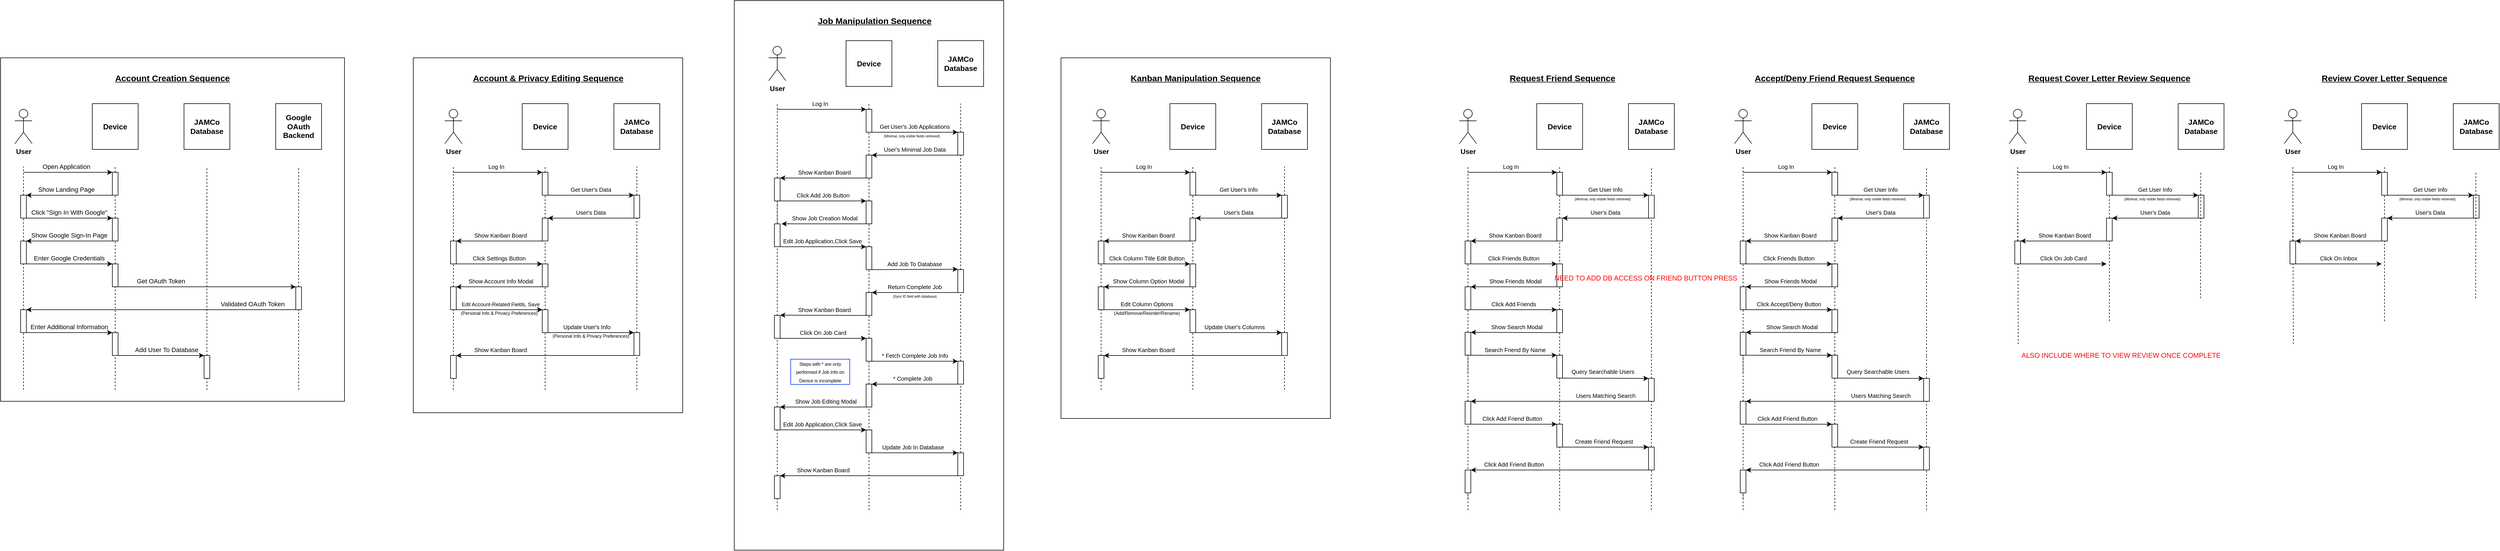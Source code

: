<mxfile version="21.0.6" type="device"><diagram name="Page-1" id="73ZXL49-K-utcQebVcfZ"><mxGraphModel dx="1207" dy="813" grid="1" gridSize="10" guides="1" tooltips="1" connect="1" arrows="1" fold="1" page="1" pageScale="1" pageWidth="850" pageHeight="1100" math="0" shadow="0"><root><mxCell id="0"/><mxCell id="1" parent="0"/><mxCell id="CNTRkZOmtOqQisEVVTS6-232" value="" style="rounded=0;whiteSpace=wrap;html=1;" parent="1" vertex="1"><mxGeometry x="800" y="160" width="470" height="620" as="geometry"/></mxCell><mxCell id="CNTRkZOmtOqQisEVVTS6-168" value="" style="rounded=0;whiteSpace=wrap;html=1;" parent="1" vertex="1"><mxGeometry x="1360" y="60" width="470" height="960" as="geometry"/></mxCell><mxCell id="CNTRkZOmtOqQisEVVTS6-46" value="" style="whiteSpace=wrap;html=1;aspect=fixed;" parent="1" vertex="1"><mxGeometry x="80" y="160" width="600" height="600" as="geometry"/></mxCell><mxCell id="CNTRkZOmtOqQisEVVTS6-1" value="&lt;b&gt;User&lt;/b&gt;" style="shape=umlActor;verticalLabelPosition=bottom;verticalAlign=top;html=1;outlineConnect=0;" parent="1" vertex="1"><mxGeometry x="105" y="250" width="30" height="60" as="geometry"/></mxCell><mxCell id="CNTRkZOmtOqQisEVVTS6-2" value="&lt;b&gt;Device&lt;/b&gt;" style="whiteSpace=wrap;html=1;aspect=fixed;fontSize=13;horizontal=1;" parent="1" vertex="1"><mxGeometry x="240" y="240" width="80" height="80" as="geometry"/></mxCell><mxCell id="CNTRkZOmtOqQisEVVTS6-3" value="&lt;b&gt;JAMCo Database&lt;/b&gt;" style="whiteSpace=wrap;html=1;aspect=fixed;fontSize=13;horizontal=1;" parent="1" vertex="1"><mxGeometry x="400" y="240" width="80" height="80" as="geometry"/></mxCell><mxCell id="CNTRkZOmtOqQisEVVTS6-4" value="&lt;b&gt;Google OAuth Backend&lt;/b&gt;" style="whiteSpace=wrap;html=1;aspect=fixed;fontSize=13;horizontal=1;" parent="1" vertex="1"><mxGeometry x="560" y="240" width="80" height="80" as="geometry"/></mxCell><mxCell id="CNTRkZOmtOqQisEVVTS6-5" value="" style="endArrow=none;dashed=1;html=1;rounded=0;startArrow=none;" parent="1" source="CNTRkZOmtOqQisEVVTS6-16" edge="1"><mxGeometry width="50" height="50" relative="1" as="geometry"><mxPoint x="120" y="760" as="sourcePoint"/><mxPoint x="120" y="350" as="targetPoint"/></mxGeometry></mxCell><mxCell id="CNTRkZOmtOqQisEVVTS6-6" value="" style="endArrow=none;dashed=1;html=1;rounded=0;startArrow=none;" parent="1" source="CNTRkZOmtOqQisEVVTS6-10" edge="1"><mxGeometry width="50" height="50" relative="1" as="geometry"><mxPoint x="280" y="760" as="sourcePoint"/><mxPoint x="280" y="350" as="targetPoint"/></mxGeometry></mxCell><mxCell id="CNTRkZOmtOqQisEVVTS6-7" value="" style="endArrow=none;dashed=1;html=1;rounded=0;" parent="1" edge="1"><mxGeometry width="50" height="50" relative="1" as="geometry"><mxPoint x="440" y="740" as="sourcePoint"/><mxPoint x="440" y="350" as="targetPoint"/></mxGeometry></mxCell><mxCell id="CNTRkZOmtOqQisEVVTS6-8" value="" style="endArrow=none;dashed=1;html=1;rounded=0;" parent="1" edge="1"><mxGeometry width="50" height="50" relative="1" as="geometry"><mxPoint x="600" y="740" as="sourcePoint"/><mxPoint x="600" y="350" as="targetPoint"/></mxGeometry></mxCell><mxCell id="CNTRkZOmtOqQisEVVTS6-9" value="" style="endArrow=classic;html=1;rounded=0;entryX=0;entryY=0;entryDx=0;entryDy=0;" parent="1" target="CNTRkZOmtOqQisEVVTS6-10" edge="1"><mxGeometry width="50" height="50" relative="1" as="geometry"><mxPoint x="120" y="360" as="sourcePoint"/><mxPoint x="270" y="370" as="targetPoint"/></mxGeometry></mxCell><mxCell id="CNTRkZOmtOqQisEVVTS6-11" value="" style="endArrow=none;dashed=1;html=1;rounded=0;startArrow=none;" parent="1" source="CNTRkZOmtOqQisEVVTS6-23" target="CNTRkZOmtOqQisEVVTS6-10" edge="1"><mxGeometry width="50" height="50" relative="1" as="geometry"><mxPoint x="280" y="760" as="sourcePoint"/><mxPoint x="280" y="360" as="targetPoint"/></mxGeometry></mxCell><mxCell id="CNTRkZOmtOqQisEVVTS6-10" value="" style="rounded=0;whiteSpace=wrap;html=1;" parent="1" vertex="1"><mxGeometry x="275" y="360" width="10" height="40" as="geometry"/></mxCell><mxCell id="CNTRkZOmtOqQisEVVTS6-13" value="" style="endArrow=classic;html=1;rounded=0;exitX=0;exitY=1;exitDx=0;exitDy=0;entryX=1;entryY=0;entryDx=0;entryDy=0;" parent="1" source="CNTRkZOmtOqQisEVVTS6-10" target="CNTRkZOmtOqQisEVVTS6-16" edge="1"><mxGeometry width="50" height="50" relative="1" as="geometry"><mxPoint x="160" y="440" as="sourcePoint"/><mxPoint x="160" y="420" as="targetPoint"/></mxGeometry></mxCell><mxCell id="CNTRkZOmtOqQisEVVTS6-14" value="Open Application" style="text;html=1;strokeColor=none;fillColor=none;align=center;verticalAlign=middle;whiteSpace=wrap;rounded=0;fontSize=11;" parent="1" vertex="1"><mxGeometry x="120" y="340" width="150" height="20" as="geometry"/></mxCell><mxCell id="CNTRkZOmtOqQisEVVTS6-15" value="Show Landing Page" style="text;html=1;strokeColor=none;fillColor=none;align=center;verticalAlign=middle;whiteSpace=wrap;rounded=0;fontSize=11;" parent="1" vertex="1"><mxGeometry x="120" y="380" width="150" height="20" as="geometry"/></mxCell><mxCell id="CNTRkZOmtOqQisEVVTS6-17" value="" style="endArrow=none;dashed=1;html=1;rounded=0;startArrow=none;" parent="1" source="CNTRkZOmtOqQisEVVTS6-19" target="CNTRkZOmtOqQisEVVTS6-16" edge="1"><mxGeometry width="50" height="50" relative="1" as="geometry"><mxPoint x="120" y="760" as="sourcePoint"/><mxPoint x="120" y="350" as="targetPoint"/></mxGeometry></mxCell><mxCell id="CNTRkZOmtOqQisEVVTS6-16" value="" style="rounded=0;whiteSpace=wrap;html=1;" parent="1" vertex="1"><mxGeometry x="115" y="400" width="10" height="40" as="geometry"/></mxCell><mxCell id="CNTRkZOmtOqQisEVVTS6-20" value="" style="endArrow=none;dashed=1;html=1;rounded=0;startArrow=none;" parent="1" source="CNTRkZOmtOqQisEVVTS6-21" target="CNTRkZOmtOqQisEVVTS6-19" edge="1"><mxGeometry width="50" height="50" relative="1" as="geometry"><mxPoint x="120" y="760" as="sourcePoint"/><mxPoint x="120" y="440" as="targetPoint"/></mxGeometry></mxCell><mxCell id="CNTRkZOmtOqQisEVVTS6-19" value="" style="rounded=0;whiteSpace=wrap;html=1;" parent="1" vertex="1"><mxGeometry x="115" y="480" width="10" height="40" as="geometry"/></mxCell><mxCell id="CNTRkZOmtOqQisEVVTS6-22" value="" style="endArrow=none;dashed=1;html=1;rounded=0;" parent="1" target="CNTRkZOmtOqQisEVVTS6-21" edge="1"><mxGeometry width="50" height="50" relative="1" as="geometry"><mxPoint x="120" y="740" as="sourcePoint"/><mxPoint x="120" y="520" as="targetPoint"/></mxGeometry></mxCell><mxCell id="CNTRkZOmtOqQisEVVTS6-21" value="" style="rounded=0;whiteSpace=wrap;html=1;" parent="1" vertex="1"><mxGeometry x="115" y="600" width="10" height="40" as="geometry"/></mxCell><mxCell id="CNTRkZOmtOqQisEVVTS6-24" value="" style="endArrow=none;dashed=1;html=1;rounded=0;startArrow=none;" parent="1" source="CNTRkZOmtOqQisEVVTS6-25" target="CNTRkZOmtOqQisEVVTS6-23" edge="1"><mxGeometry width="50" height="50" relative="1" as="geometry"><mxPoint x="280" y="760" as="sourcePoint"/><mxPoint x="280" y="400" as="targetPoint"/></mxGeometry></mxCell><mxCell id="CNTRkZOmtOqQisEVVTS6-23" value="" style="rounded=0;whiteSpace=wrap;html=1;" parent="1" vertex="1"><mxGeometry x="275" y="440" width="10" height="40" as="geometry"/></mxCell><mxCell id="CNTRkZOmtOqQisEVVTS6-26" value="" style="endArrow=none;dashed=1;html=1;rounded=0;startArrow=none;" parent="1" source="CNTRkZOmtOqQisEVVTS6-28" target="CNTRkZOmtOqQisEVVTS6-25" edge="1"><mxGeometry width="50" height="50" relative="1" as="geometry"><mxPoint x="280" y="760" as="sourcePoint"/><mxPoint x="280" y="480" as="targetPoint"/></mxGeometry></mxCell><mxCell id="CNTRkZOmtOqQisEVVTS6-25" value="" style="rounded=0;whiteSpace=wrap;html=1;" parent="1" vertex="1"><mxGeometry x="275" y="520" width="10" height="40" as="geometry"/></mxCell><mxCell id="CNTRkZOmtOqQisEVVTS6-27" value="" style="rounded=0;whiteSpace=wrap;html=1;" parent="1" vertex="1"><mxGeometry x="595" y="560" width="10" height="40" as="geometry"/></mxCell><mxCell id="CNTRkZOmtOqQisEVVTS6-29" value="" style="endArrow=none;dashed=1;html=1;rounded=0;" parent="1" target="CNTRkZOmtOqQisEVVTS6-28" edge="1"><mxGeometry width="50" height="50" relative="1" as="geometry"><mxPoint x="280" y="740" as="sourcePoint"/><mxPoint x="280" y="560" as="targetPoint"/></mxGeometry></mxCell><mxCell id="CNTRkZOmtOqQisEVVTS6-28" value="" style="rounded=0;whiteSpace=wrap;html=1;" parent="1" vertex="1"><mxGeometry x="275" y="640" width="10" height="40" as="geometry"/></mxCell><mxCell id="CNTRkZOmtOqQisEVVTS6-30" value="" style="rounded=0;whiteSpace=wrap;html=1;" parent="1" vertex="1"><mxGeometry x="435" y="680" width="10" height="40" as="geometry"/></mxCell><mxCell id="CNTRkZOmtOqQisEVVTS6-31" value="" style="endArrow=classic;html=1;rounded=0;entryX=0;entryY=0;entryDx=0;entryDy=0;" parent="1" target="CNTRkZOmtOqQisEVVTS6-23" edge="1"><mxGeometry width="50" height="50" relative="1" as="geometry"><mxPoint x="125" y="440" as="sourcePoint"/><mxPoint x="270" y="440" as="targetPoint"/></mxGeometry></mxCell><mxCell id="CNTRkZOmtOqQisEVVTS6-32" value="" style="endArrow=classic;html=1;rounded=0;entryX=1;entryY=0;entryDx=0;entryDy=0;exitX=0;exitY=1;exitDx=0;exitDy=0;" parent="1" source="CNTRkZOmtOqQisEVVTS6-23" target="CNTRkZOmtOqQisEVVTS6-19" edge="1"><mxGeometry width="50" height="50" relative="1" as="geometry"><mxPoint x="135" y="450" as="sourcePoint"/><mxPoint x="285" y="450" as="targetPoint"/></mxGeometry></mxCell><mxCell id="CNTRkZOmtOqQisEVVTS6-33" value="" style="endArrow=classic;html=1;rounded=0;entryX=0;entryY=0;entryDx=0;entryDy=0;exitX=1;exitY=1;exitDx=0;exitDy=0;" parent="1" source="CNTRkZOmtOqQisEVVTS6-19" target="CNTRkZOmtOqQisEVVTS6-25" edge="1"><mxGeometry width="50" height="50" relative="1" as="geometry"><mxPoint x="145" y="460" as="sourcePoint"/><mxPoint x="295" y="460" as="targetPoint"/></mxGeometry></mxCell><mxCell id="CNTRkZOmtOqQisEVVTS6-34" value="" style="endArrow=classic;html=1;rounded=0;entryX=0;entryY=0;entryDx=0;entryDy=0;exitX=1;exitY=1;exitDx=0;exitDy=0;" parent="1" source="CNTRkZOmtOqQisEVVTS6-25" target="CNTRkZOmtOqQisEVVTS6-27" edge="1"><mxGeometry width="50" height="50" relative="1" as="geometry"><mxPoint x="155" y="470" as="sourcePoint"/><mxPoint x="305" y="470" as="targetPoint"/></mxGeometry></mxCell><mxCell id="CNTRkZOmtOqQisEVVTS6-35" value="" style="endArrow=classic;html=1;rounded=0;entryX=1;entryY=0;entryDx=0;entryDy=0;exitX=0;exitY=1;exitDx=0;exitDy=0;" parent="1" source="CNTRkZOmtOqQisEVVTS6-27" target="CNTRkZOmtOqQisEVVTS6-21" edge="1"><mxGeometry width="50" height="50" relative="1" as="geometry"><mxPoint x="165" y="480" as="sourcePoint"/><mxPoint x="315" y="480" as="targetPoint"/></mxGeometry></mxCell><mxCell id="CNTRkZOmtOqQisEVVTS6-36" value="" style="endArrow=classic;html=1;rounded=0;entryX=0;entryY=0;entryDx=0;entryDy=0;exitX=1;exitY=1;exitDx=0;exitDy=0;" parent="1" source="CNTRkZOmtOqQisEVVTS6-21" target="CNTRkZOmtOqQisEVVTS6-28" edge="1"><mxGeometry width="50" height="50" relative="1" as="geometry"><mxPoint x="175" y="490" as="sourcePoint"/><mxPoint x="325" y="490" as="targetPoint"/></mxGeometry></mxCell><mxCell id="CNTRkZOmtOqQisEVVTS6-37" value="" style="endArrow=classic;html=1;rounded=0;entryX=0;entryY=0;entryDx=0;entryDy=0;exitX=1;exitY=1;exitDx=0;exitDy=0;" parent="1" source="CNTRkZOmtOqQisEVVTS6-28" target="CNTRkZOmtOqQisEVVTS6-30" edge="1"><mxGeometry width="50" height="50" relative="1" as="geometry"><mxPoint x="185" y="500" as="sourcePoint"/><mxPoint x="335" y="500" as="targetPoint"/></mxGeometry></mxCell><mxCell id="CNTRkZOmtOqQisEVVTS6-38" value="Click &quot;Sign In With Google&quot;" style="text;html=1;strokeColor=none;fillColor=none;align=center;verticalAlign=middle;whiteSpace=wrap;rounded=0;fontSize=11;" parent="1" vertex="1"><mxGeometry x="125" y="420" width="150" height="20" as="geometry"/></mxCell><mxCell id="CNTRkZOmtOqQisEVVTS6-39" value="Show Google Sign-In Page" style="text;html=1;strokeColor=none;fillColor=none;align=center;verticalAlign=middle;whiteSpace=wrap;rounded=0;fontSize=11;" parent="1" vertex="1"><mxGeometry x="125" y="460" width="150" height="20" as="geometry"/></mxCell><mxCell id="CNTRkZOmtOqQisEVVTS6-40" value="Enter Google Credentials" style="text;html=1;strokeColor=none;fillColor=none;align=center;verticalAlign=middle;whiteSpace=wrap;rounded=0;fontSize=11;" parent="1" vertex="1"><mxGeometry x="125" y="500" width="150" height="20" as="geometry"/></mxCell><mxCell id="CNTRkZOmtOqQisEVVTS6-41" value="Get OAuth Token" style="text;html=1;strokeColor=none;fillColor=none;align=center;verticalAlign=middle;whiteSpace=wrap;rounded=0;fontSize=11;" parent="1" vertex="1"><mxGeometry x="285" y="540" width="150" height="20" as="geometry"/></mxCell><mxCell id="CNTRkZOmtOqQisEVVTS6-42" value="Validated OAuth Token" style="text;html=1;strokeColor=none;fillColor=none;align=center;verticalAlign=middle;whiteSpace=wrap;rounded=0;fontSize=11;" parent="1" vertex="1"><mxGeometry x="445" y="580" width="150" height="20" as="geometry"/></mxCell><mxCell id="CNTRkZOmtOqQisEVVTS6-43" value="Enter Additional Information" style="text;html=1;strokeColor=none;fillColor=none;align=center;verticalAlign=middle;whiteSpace=wrap;rounded=0;fontSize=11;" parent="1" vertex="1"><mxGeometry x="125" y="620" width="150" height="20" as="geometry"/></mxCell><mxCell id="CNTRkZOmtOqQisEVVTS6-44" value="Add User To Database" style="text;html=1;strokeColor=none;fillColor=none;align=center;verticalAlign=middle;whiteSpace=wrap;rounded=0;fontSize=11;" parent="1" vertex="1"><mxGeometry x="295" y="660" width="150" height="20" as="geometry"/></mxCell><mxCell id="CNTRkZOmtOqQisEVVTS6-45" value="&lt;font style=&quot;font-size: 15px;&quot;&gt;&lt;u&gt;&lt;b&gt;Account Creation Sequence&lt;/b&gt;&lt;/u&gt;&lt;/font&gt;" style="text;html=1;strokeColor=none;fillColor=none;align=center;verticalAlign=middle;whiteSpace=wrap;rounded=0;" parent="1" vertex="1"><mxGeometry x="275" y="180" width="210" height="30" as="geometry"/></mxCell><mxCell id="CNTRkZOmtOqQisEVVTS6-47" value="&lt;b&gt;User&lt;/b&gt;" style="shape=umlActor;verticalLabelPosition=bottom;verticalAlign=top;html=1;outlineConnect=0;" parent="1" vertex="1"><mxGeometry x="1420" y="140" width="30" height="60" as="geometry"/></mxCell><mxCell id="CNTRkZOmtOqQisEVVTS6-48" value="&lt;b&gt;Device&lt;/b&gt;" style="whiteSpace=wrap;html=1;aspect=fixed;fontSize=13;horizontal=1;" parent="1" vertex="1"><mxGeometry x="1555" y="130" width="80" height="80" as="geometry"/></mxCell><mxCell id="CNTRkZOmtOqQisEVVTS6-49" value="&lt;b&gt;JAMCo Database&lt;/b&gt;" style="whiteSpace=wrap;html=1;aspect=fixed;fontSize=13;horizontal=1;" parent="1" vertex="1"><mxGeometry x="1715" y="130" width="80" height="80" as="geometry"/></mxCell><mxCell id="CNTRkZOmtOqQisEVVTS6-50" value="" style="endArrow=none;dashed=1;html=1;rounded=0;startArrow=none;" parent="1" edge="1"><mxGeometry width="50" height="50" relative="1" as="geometry"><mxPoint x="1435" y="340" as="sourcePoint"/><mxPoint x="1435" y="240" as="targetPoint"/></mxGeometry></mxCell><mxCell id="CNTRkZOmtOqQisEVVTS6-51" value="" style="endArrow=none;dashed=1;html=1;rounded=0;startArrow=none;" parent="1" source="CNTRkZOmtOqQisEVVTS6-55" edge="1"><mxGeometry width="50" height="50" relative="1" as="geometry"><mxPoint x="1595" y="650" as="sourcePoint"/><mxPoint x="1595" y="240" as="targetPoint"/></mxGeometry></mxCell><mxCell id="CNTRkZOmtOqQisEVVTS6-52" value="" style="endArrow=none;dashed=1;html=1;rounded=0;startArrow=none;" parent="1" source="CNTRkZOmtOqQisEVVTS6-84" edge="1"><mxGeometry width="50" height="50" relative="1" as="geometry"><mxPoint x="1755" y="630" as="sourcePoint"/><mxPoint x="1755" y="240" as="targetPoint"/></mxGeometry></mxCell><mxCell id="CNTRkZOmtOqQisEVVTS6-53" value="" style="endArrow=classic;html=1;rounded=0;entryX=0;entryY=0;entryDx=0;entryDy=0;" parent="1" target="CNTRkZOmtOqQisEVVTS6-55" edge="1"><mxGeometry width="50" height="50" relative="1" as="geometry"><mxPoint x="1435" y="250" as="sourcePoint"/><mxPoint x="1585" y="260" as="targetPoint"/></mxGeometry></mxCell><mxCell id="CNTRkZOmtOqQisEVVTS6-54" value="" style="endArrow=none;dashed=1;html=1;rounded=0;startArrow=none;" parent="1" source="CNTRkZOmtOqQisEVVTS6-66" target="CNTRkZOmtOqQisEVVTS6-55" edge="1"><mxGeometry width="50" height="50" relative="1" as="geometry"><mxPoint x="1595" y="650" as="sourcePoint"/><mxPoint x="1595" y="250" as="targetPoint"/></mxGeometry></mxCell><mxCell id="CNTRkZOmtOqQisEVVTS6-55" value="" style="rounded=0;whiteSpace=wrap;html=1;" parent="1" vertex="1"><mxGeometry x="1590" y="250" width="10" height="40" as="geometry"/></mxCell><mxCell id="CNTRkZOmtOqQisEVVTS6-56" value="" style="endArrow=classic;html=1;rounded=0;entryX=0;entryY=0;entryDx=0;entryDy=0;exitX=1;exitY=1;exitDx=0;exitDy=0;" parent="1" source="CNTRkZOmtOqQisEVVTS6-55" target="CNTRkZOmtOqQisEVVTS6-84" edge="1"><mxGeometry width="50" height="50" relative="1" as="geometry"><mxPoint x="1605" y="290" as="sourcePoint"/><mxPoint x="1440" y="290" as="targetPoint"/></mxGeometry></mxCell><mxCell id="CNTRkZOmtOqQisEVVTS6-57" value="Log In" style="text;html=1;strokeColor=none;fillColor=none;align=center;verticalAlign=middle;whiteSpace=wrap;rounded=0;fontSize=10;" parent="1" vertex="1"><mxGeometry x="1435" y="230" width="150" height="20" as="geometry"/></mxCell><mxCell id="CNTRkZOmtOqQisEVVTS6-58" value="Get User's Job Applications" style="text;html=1;strokeColor=none;fillColor=none;align=center;verticalAlign=middle;whiteSpace=wrap;rounded=0;fontSize=10;" parent="1" vertex="1"><mxGeometry x="1600" y="270" width="150" height="20" as="geometry"/></mxCell><mxCell id="CNTRkZOmtOqQisEVVTS6-59" value="" style="endArrow=none;dashed=1;html=1;rounded=0;startArrow=none;" parent="1" source="CNTRkZOmtOqQisEVVTS6-62" edge="1"><mxGeometry width="50" height="50" relative="1" as="geometry"><mxPoint x="1435" y="650" as="sourcePoint"/><mxPoint x="1435" y="330" as="targetPoint"/></mxGeometry></mxCell><mxCell id="CNTRkZOmtOqQisEVVTS6-61" value="" style="endArrow=none;dashed=1;html=1;rounded=0;startArrow=none;" parent="1" target="CNTRkZOmtOqQisEVVTS6-62" edge="1"><mxGeometry width="50" height="50" relative="1" as="geometry"><mxPoint x="1435" y="490" as="sourcePoint"/><mxPoint x="1435" y="330" as="targetPoint"/></mxGeometry></mxCell><mxCell id="CNTRkZOmtOqQisEVVTS6-62" value="" style="rounded=0;whiteSpace=wrap;html=1;" parent="1" vertex="1"><mxGeometry x="1430" y="370" width="10" height="40" as="geometry"/></mxCell><mxCell id="CNTRkZOmtOqQisEVVTS6-63" value="" style="endArrow=none;dashed=1;html=1;rounded=0;entryX=0.5;entryY=1;entryDx=0;entryDy=0;startArrow=none;" parent="1" source="CNTRkZOmtOqQisEVVTS6-89" target="CNTRkZOmtOqQisEVVTS6-62" edge="1"><mxGeometry width="50" height="50" relative="1" as="geometry"><mxPoint x="1435" y="630" as="sourcePoint"/><mxPoint x="1435" y="530" as="targetPoint"/></mxGeometry></mxCell><mxCell id="CNTRkZOmtOqQisEVVTS6-65" value="" style="endArrow=none;dashed=1;html=1;rounded=0;startArrow=none;" parent="1" source="CNTRkZOmtOqQisEVVTS6-68" target="CNTRkZOmtOqQisEVVTS6-66" edge="1"><mxGeometry width="50" height="50" relative="1" as="geometry"><mxPoint x="1595" y="650" as="sourcePoint"/><mxPoint x="1595" y="290" as="targetPoint"/></mxGeometry></mxCell><mxCell id="CNTRkZOmtOqQisEVVTS6-66" value="" style="rounded=0;whiteSpace=wrap;html=1;" parent="1" vertex="1"><mxGeometry x="1590" y="330" width="10" height="40" as="geometry"/></mxCell><mxCell id="CNTRkZOmtOqQisEVVTS6-67" value="" style="endArrow=none;dashed=1;html=1;rounded=0;startArrow=none;" parent="1" source="CNTRkZOmtOqQisEVVTS6-92" target="CNTRkZOmtOqQisEVVTS6-68" edge="1"><mxGeometry width="50" height="50" relative="1" as="geometry"><mxPoint x="1595" y="650" as="sourcePoint"/><mxPoint x="1595" y="370" as="targetPoint"/></mxGeometry></mxCell><mxCell id="CNTRkZOmtOqQisEVVTS6-68" value="" style="rounded=0;whiteSpace=wrap;html=1;" parent="1" vertex="1"><mxGeometry x="1590" y="410" width="10" height="40" as="geometry"/></mxCell><mxCell id="CNTRkZOmtOqQisEVVTS6-69" value="" style="endArrow=none;dashed=1;html=1;rounded=0;entryX=0.5;entryY=1;entryDx=0;entryDy=0;startArrow=none;" parent="1" source="CNTRkZOmtOqQisEVVTS6-109" target="CNTRkZOmtOqQisEVVTS6-92" edge="1"><mxGeometry width="50" height="50" relative="1" as="geometry"><mxPoint x="1595" y="630" as="sourcePoint"/><mxPoint x="1595" y="570" as="targetPoint"/></mxGeometry></mxCell><mxCell id="CNTRkZOmtOqQisEVVTS6-72" value="" style="endArrow=classic;html=1;rounded=0;exitX=0;exitY=1;exitDx=0;exitDy=0;entryX=1;entryY=0;entryDx=0;entryDy=0;" parent="1" source="CNTRkZOmtOqQisEVVTS6-84" target="CNTRkZOmtOqQisEVVTS6-66" edge="1"><mxGeometry width="50" height="50" relative="1" as="geometry"><mxPoint x="1440" y="330" as="sourcePoint"/><mxPoint x="1605" y="330" as="targetPoint"/></mxGeometry></mxCell><mxCell id="CNTRkZOmtOqQisEVVTS6-73" value="" style="endArrow=classic;html=1;rounded=0;entryX=1;entryY=0;entryDx=0;entryDy=0;exitX=0;exitY=1;exitDx=0;exitDy=0;" parent="1" source="CNTRkZOmtOqQisEVVTS6-66" target="CNTRkZOmtOqQisEVVTS6-62" edge="1"><mxGeometry width="50" height="50" relative="1" as="geometry"><mxPoint x="1450" y="340" as="sourcePoint"/><mxPoint x="1600" y="340" as="targetPoint"/></mxGeometry></mxCell><mxCell id="CNTRkZOmtOqQisEVVTS6-74" value="" style="endArrow=classic;html=1;rounded=0;entryX=0;entryY=0;entryDx=0;entryDy=0;exitX=0;exitY=1;exitDx=0;exitDy=0;" parent="1" source="CNTRkZOmtOqQisEVVTS6-79" target="CNTRkZOmtOqQisEVVTS6-68" edge="1"><mxGeometry width="50" height="50" relative="1" as="geometry"><mxPoint x="1460" y="350" as="sourcePoint"/><mxPoint x="1610" y="350" as="targetPoint"/></mxGeometry></mxCell><mxCell id="CNTRkZOmtOqQisEVVTS6-75" value="" style="endArrow=classic;html=1;rounded=0;entryX=0;entryY=0;entryDx=0;entryDy=0;exitX=1;exitY=1;exitDx=0;exitDy=0;" parent="1" source="CNTRkZOmtOqQisEVVTS6-92" edge="1"><mxGeometry width="50" height="50" relative="1" as="geometry"><mxPoint x="1600" y="529.31" as="sourcePoint"/><mxPoint x="1750" y="529.31" as="targetPoint"/></mxGeometry></mxCell><mxCell id="CNTRkZOmtOqQisEVVTS6-78" value="Show Kanban Board" style="text;html=1;strokeColor=none;fillColor=none;align=center;verticalAlign=middle;whiteSpace=wrap;rounded=0;fontSize=10;" parent="1" vertex="1"><mxGeometry x="1440" y="350" width="155" height="20" as="geometry"/></mxCell><mxCell id="CNTRkZOmtOqQisEVVTS6-79" value="Click Add Job Button" style="text;html=1;strokeColor=none;fillColor=none;align=center;verticalAlign=middle;whiteSpace=wrap;rounded=0;fontSize=10;" parent="1" vertex="1"><mxGeometry x="1440" y="390" width="150" height="20" as="geometry"/></mxCell><mxCell id="CNTRkZOmtOqQisEVVTS6-83" value="&lt;font style=&quot;font-size: 15px;&quot;&gt;&lt;u&gt;&lt;b&gt;Job Manipulation Sequence&lt;/b&gt;&lt;/u&gt;&lt;/font&gt;" style="text;html=1;strokeColor=none;fillColor=none;align=center;verticalAlign=middle;whiteSpace=wrap;rounded=0;" parent="1" vertex="1"><mxGeometry x="1500" y="80" width="210" height="30" as="geometry"/></mxCell><mxCell id="CNTRkZOmtOqQisEVVTS6-85" value="" style="endArrow=none;dashed=1;html=1;rounded=0;startArrow=none;" parent="1" source="CNTRkZOmtOqQisEVVTS6-71" target="CNTRkZOmtOqQisEVVTS6-84" edge="1"><mxGeometry width="50" height="50" relative="1" as="geometry"><mxPoint x="1755" y="630" as="sourcePoint"/><mxPoint x="1755" y="240" as="targetPoint"/></mxGeometry></mxCell><mxCell id="CNTRkZOmtOqQisEVVTS6-84" value="" style="rounded=0;whiteSpace=wrap;html=1;" parent="1" vertex="1"><mxGeometry x="1750" y="290" width="10" height="40" as="geometry"/></mxCell><mxCell id="CNTRkZOmtOqQisEVVTS6-86" value="User's Minimal Job Data" style="text;html=1;strokeColor=none;fillColor=none;align=center;verticalAlign=middle;whiteSpace=wrap;rounded=0;fontSize=10;" parent="1" vertex="1"><mxGeometry x="1600" y="310" width="150" height="20" as="geometry"/></mxCell><mxCell id="CNTRkZOmtOqQisEVVTS6-87" value="" style="endArrow=classic;html=1;rounded=0;entryX=0;entryY=1;entryDx=0;entryDy=0;exitX=0;exitY=1;exitDx=0;exitDy=0;" parent="1" source="CNTRkZOmtOqQisEVVTS6-68" target="CNTRkZOmtOqQisEVVTS6-88" edge="1"><mxGeometry width="50" height="50" relative="1" as="geometry"><mxPoint x="1450" y="420" as="sourcePoint"/><mxPoint x="1600" y="420" as="targetPoint"/></mxGeometry></mxCell><mxCell id="CNTRkZOmtOqQisEVVTS6-88" value="Show Job Creation Modal" style="text;html=1;strokeColor=none;fillColor=none;align=center;verticalAlign=middle;whiteSpace=wrap;rounded=0;fontSize=10;" parent="1" vertex="1"><mxGeometry x="1442.5" y="430" width="150" height="20" as="geometry"/></mxCell><mxCell id="CNTRkZOmtOqQisEVVTS6-90" value="" style="endArrow=none;dashed=1;html=1;rounded=0;entryX=0.5;entryY=1;entryDx=0;entryDy=0;startArrow=none;" parent="1" source="CNTRkZOmtOqQisEVVTS6-100" target="CNTRkZOmtOqQisEVVTS6-89" edge="1"><mxGeometry width="50" height="50" relative="1" as="geometry"><mxPoint x="1435" y="630" as="sourcePoint"/><mxPoint x="1435" y="410" as="targetPoint"/></mxGeometry></mxCell><mxCell id="CNTRkZOmtOqQisEVVTS6-89" value="" style="rounded=0;whiteSpace=wrap;html=1;" parent="1" vertex="1"><mxGeometry x="1430" y="450" width="10" height="40" as="geometry"/></mxCell><mxCell id="CNTRkZOmtOqQisEVVTS6-91" value="" style="endArrow=classic;html=1;rounded=0;entryX=0;entryY=0;entryDx=0;entryDy=0;exitX=1;exitY=1;exitDx=0;exitDy=0;" parent="1" source="CNTRkZOmtOqQisEVVTS6-89" target="CNTRkZOmtOqQisEVVTS6-92" edge="1"><mxGeometry width="50" height="50" relative="1" as="geometry"><mxPoint x="1600" y="460" as="sourcePoint"/><mxPoint x="1453" y="460" as="targetPoint"/></mxGeometry></mxCell><mxCell id="CNTRkZOmtOqQisEVVTS6-93" value="" style="endArrow=none;dashed=1;html=1;rounded=0;startArrow=none;" parent="1" target="CNTRkZOmtOqQisEVVTS6-92" edge="1"><mxGeometry width="50" height="50" relative="1" as="geometry"><mxPoint x="1595" y="530" as="sourcePoint"/><mxPoint x="1595" y="450" as="targetPoint"/></mxGeometry></mxCell><mxCell id="CNTRkZOmtOqQisEVVTS6-92" value="" style="rounded=0;whiteSpace=wrap;html=1;" parent="1" vertex="1"><mxGeometry x="1590" y="490" width="10" height="40" as="geometry"/></mxCell><mxCell id="CNTRkZOmtOqQisEVVTS6-94" value="&lt;font style=&quot;font-size: 10px;&quot;&gt;Edit Job Application,Click Save&lt;/font&gt;" style="text;html=1;strokeColor=none;fillColor=none;align=center;verticalAlign=middle;whiteSpace=wrap;rounded=0;fontSize=10;" parent="1" vertex="1"><mxGeometry x="1435" y="470" width="157.5" height="20" as="geometry"/></mxCell><mxCell id="CNTRkZOmtOqQisEVVTS6-95" value="" style="endArrow=none;dashed=1;html=1;rounded=0;startArrow=none;" parent="1" source="CNTRkZOmtOqQisEVVTS6-107" target="CNTRkZOmtOqQisEVVTS6-71" edge="1"><mxGeometry width="50" height="50" relative="1" as="geometry"><mxPoint x="1755" y="790" as="sourcePoint"/><mxPoint x="1755" y="330" as="targetPoint"/></mxGeometry></mxCell><mxCell id="CNTRkZOmtOqQisEVVTS6-71" value="" style="rounded=0;whiteSpace=wrap;html=1;" parent="1" vertex="1"><mxGeometry x="1750" y="530" width="10" height="40" as="geometry"/></mxCell><mxCell id="CNTRkZOmtOqQisEVVTS6-97" value="Add Job To Database" style="text;html=1;strokeColor=none;fillColor=none;align=center;verticalAlign=middle;whiteSpace=wrap;rounded=0;fontSize=10;" parent="1" vertex="1"><mxGeometry x="1600" y="510" width="150" height="20" as="geometry"/></mxCell><mxCell id="CNTRkZOmtOqQisEVVTS6-98" value="" style="endArrow=classic;html=1;rounded=0;entryX=1;entryY=0;entryDx=0;entryDy=0;exitX=0;exitY=1;exitDx=0;exitDy=0;" parent="1" edge="1"><mxGeometry width="50" height="50" relative="1" as="geometry"><mxPoint x="1590" y="610" as="sourcePoint"/><mxPoint x="1440" y="609.52" as="targetPoint"/></mxGeometry></mxCell><mxCell id="CNTRkZOmtOqQisEVVTS6-99" value="Show Kanban Board" style="text;html=1;strokeColor=none;fillColor=none;align=center;verticalAlign=middle;whiteSpace=wrap;rounded=0;fontSize=10;" parent="1" vertex="1"><mxGeometry x="1440" y="589.52" width="155" height="20" as="geometry"/></mxCell><mxCell id="CNTRkZOmtOqQisEVVTS6-101" value="" style="endArrow=none;dashed=1;html=1;rounded=0;entryX=0.5;entryY=1;entryDx=0;entryDy=0;startArrow=none;" parent="1" source="CNTRkZOmtOqQisEVVTS6-120" target="CNTRkZOmtOqQisEVVTS6-100" edge="1"><mxGeometry width="50" height="50" relative="1" as="geometry"><mxPoint x="1435" y="1020" as="sourcePoint"/><mxPoint x="1435" y="490" as="targetPoint"/></mxGeometry></mxCell><mxCell id="CNTRkZOmtOqQisEVVTS6-100" value="" style="rounded=0;whiteSpace=wrap;html=1;" parent="1" vertex="1"><mxGeometry x="1430" y="610" width="10" height="40" as="geometry"/></mxCell><mxCell id="CNTRkZOmtOqQisEVVTS6-102" value="" style="endArrow=classic;html=1;rounded=0;exitX=1;exitY=1;exitDx=0;exitDy=0;entryX=0;entryY=0;entryDx=0;entryDy=0;" parent="1" source="CNTRkZOmtOqQisEVVTS6-100" target="CNTRkZOmtOqQisEVVTS6-103" edge="1"><mxGeometry width="50" height="50" relative="1" as="geometry"><mxPoint x="1600" y="620" as="sourcePoint"/><mxPoint x="1555" y="640" as="targetPoint"/></mxGeometry></mxCell><mxCell id="CNTRkZOmtOqQisEVVTS6-104" value="" style="endArrow=none;dashed=1;html=1;rounded=0;entryX=0.5;entryY=1;entryDx=0;entryDy=0;startArrow=none;" parent="1" source="CNTRkZOmtOqQisEVVTS6-115" target="CNTRkZOmtOqQisEVVTS6-103" edge="1"><mxGeometry width="50" height="50" relative="1" as="geometry"><mxPoint x="1595" y="790" as="sourcePoint"/><mxPoint x="1595" y="530" as="targetPoint"/></mxGeometry></mxCell><mxCell id="CNTRkZOmtOqQisEVVTS6-103" value="" style="rounded=0;whiteSpace=wrap;html=1;" parent="1" vertex="1"><mxGeometry x="1590" y="650" width="10" height="40" as="geometry"/></mxCell><mxCell id="CNTRkZOmtOqQisEVVTS6-105" value="&lt;font style=&quot;font-size: 10px;&quot;&gt;Click On Job Card&lt;/font&gt;" style="text;html=1;strokeColor=none;fillColor=none;align=center;verticalAlign=middle;whiteSpace=wrap;rounded=0;fontSize=10;" parent="1" vertex="1"><mxGeometry x="1436.25" y="630" width="157.5" height="20" as="geometry"/></mxCell><mxCell id="CNTRkZOmtOqQisEVVTS6-106" value="" style="endArrow=classic;html=1;rounded=0;exitX=1;exitY=1;exitDx=0;exitDy=0;entryX=0;entryY=0;entryDx=0;entryDy=0;" parent="1" source="CNTRkZOmtOqQisEVVTS6-103" target="CNTRkZOmtOqQisEVVTS6-107" edge="1"><mxGeometry width="50" height="50" relative="1" as="geometry"><mxPoint x="1600" y="689.57" as="sourcePoint"/><mxPoint x="1750" y="689.57" as="targetPoint"/></mxGeometry></mxCell><mxCell id="CNTRkZOmtOqQisEVVTS6-108" value="" style="endArrow=classic;html=1;rounded=0;entryX=1;entryY=0;entryDx=0;entryDy=0;exitX=0;exitY=1;exitDx=0;exitDy=0;" parent="1" source="CNTRkZOmtOqQisEVVTS6-71" target="CNTRkZOmtOqQisEVVTS6-109" edge="1"><mxGeometry width="50" height="50" relative="1" as="geometry"><mxPoint x="1665" y="570" as="sourcePoint"/><mxPoint x="1760" y="539.31" as="targetPoint"/></mxGeometry></mxCell><mxCell id="CNTRkZOmtOqQisEVVTS6-110" value="" style="endArrow=none;dashed=1;html=1;rounded=0;entryX=0.5;entryY=1;entryDx=0;entryDy=0;startArrow=none;" parent="1" source="CNTRkZOmtOqQisEVVTS6-103" target="CNTRkZOmtOqQisEVVTS6-109" edge="1"><mxGeometry width="50" height="50" relative="1" as="geometry"><mxPoint x="1595" y="650" as="sourcePoint"/><mxPoint x="1595" y="530" as="targetPoint"/></mxGeometry></mxCell><mxCell id="CNTRkZOmtOqQisEVVTS6-109" value="" style="rounded=0;whiteSpace=wrap;html=1;" parent="1" vertex="1"><mxGeometry x="1590" y="570" width="10" height="40" as="geometry"/></mxCell><mxCell id="CNTRkZOmtOqQisEVVTS6-111" value="Return Complete Job" style="text;html=1;strokeColor=none;fillColor=none;align=center;verticalAlign=middle;whiteSpace=wrap;rounded=0;fontSize=10;" parent="1" vertex="1"><mxGeometry x="1600" y="550" width="150" height="20" as="geometry"/></mxCell><mxCell id="CNTRkZOmtOqQisEVVTS6-112" value="&lt;font style=&quot;font-size: 6px;&quot;&gt;(Sync ID field with database)&lt;/font&gt;" style="text;html=1;strokeColor=none;fillColor=none;align=center;verticalAlign=middle;whiteSpace=wrap;rounded=0;fontSize=10;" parent="1" vertex="1"><mxGeometry x="1600" y="569.52" width="150" height="10.48" as="geometry"/></mxCell><mxCell id="CNTRkZOmtOqQisEVVTS6-113" value="&lt;font style=&quot;font-size: 6px;&quot;&gt;(Minimal, only visible fields retrieved)&lt;/font&gt;" style="text;html=1;strokeColor=none;fillColor=none;align=center;verticalAlign=middle;whiteSpace=wrap;rounded=0;fontSize=10;" parent="1" vertex="1"><mxGeometry x="1595" y="290" width="150" height="10.48" as="geometry"/></mxCell><mxCell id="CNTRkZOmtOqQisEVVTS6-114" value="" style="endArrow=none;dashed=1;html=1;rounded=0;startArrow=none;" parent="1" source="CNTRkZOmtOqQisEVVTS6-130" target="CNTRkZOmtOqQisEVVTS6-107" edge="1"><mxGeometry width="50" height="50" relative="1" as="geometry"><mxPoint x="1755" y="1020" as="sourcePoint"/><mxPoint x="1755" y="570" as="targetPoint"/></mxGeometry></mxCell><mxCell id="CNTRkZOmtOqQisEVVTS6-107" value="" style="rounded=0;whiteSpace=wrap;html=1;" parent="1" vertex="1"><mxGeometry x="1750" y="690" width="10" height="40" as="geometry"/></mxCell><mxCell id="CNTRkZOmtOqQisEVVTS6-116" value="" style="endArrow=none;dashed=1;html=1;rounded=0;entryX=0.5;entryY=1;entryDx=0;entryDy=0;" parent="1" target="CNTRkZOmtOqQisEVVTS6-115" edge="1"><mxGeometry width="50" height="50" relative="1" as="geometry"><mxPoint x="1595" y="950" as="sourcePoint"/><mxPoint x="1595" y="690" as="targetPoint"/></mxGeometry></mxCell><mxCell id="CNTRkZOmtOqQisEVVTS6-115" value="" style="rounded=0;whiteSpace=wrap;html=1;" parent="1" vertex="1"><mxGeometry x="1590" y="730" width="10" height="40" as="geometry"/></mxCell><mxCell id="CNTRkZOmtOqQisEVVTS6-117" value="&lt;font style=&quot;font-size: 10px;&quot;&gt;&amp;nbsp;* Fetch Complete Job Info&lt;/font&gt;" style="text;html=1;strokeColor=none;fillColor=none;align=center;verticalAlign=middle;whiteSpace=wrap;rounded=0;fontSize=10;" parent="1" vertex="1"><mxGeometry x="1595" y="670" width="157.5" height="20" as="geometry"/></mxCell><mxCell id="CNTRkZOmtOqQisEVVTS6-118" value="" style="endArrow=classic;html=1;rounded=0;exitX=0;exitY=1;exitDx=0;exitDy=0;entryX=1;entryY=0;entryDx=0;entryDy=0;" parent="1" source="CNTRkZOmtOqQisEVVTS6-107" target="CNTRkZOmtOqQisEVVTS6-115" edge="1"><mxGeometry width="50" height="50" relative="1" as="geometry"><mxPoint x="1610" y="700" as="sourcePoint"/><mxPoint x="1760" y="700" as="targetPoint"/></mxGeometry></mxCell><mxCell id="CNTRkZOmtOqQisEVVTS6-119" value="&lt;font style=&quot;font-size: 10px;&quot;&gt;&amp;nbsp;* Complete Job&lt;/font&gt;" style="text;html=1;strokeColor=none;fillColor=none;align=center;verticalAlign=middle;whiteSpace=wrap;rounded=0;fontSize=10;" parent="1" vertex="1"><mxGeometry x="1591.25" y="710" width="157.5" height="20" as="geometry"/></mxCell><mxCell id="CNTRkZOmtOqQisEVVTS6-122" value="" style="endArrow=none;dashed=1;html=1;rounded=0;entryX=0.5;entryY=1;entryDx=0;entryDy=0;startArrow=none;" parent="1" source="CNTRkZOmtOqQisEVVTS6-132" target="CNTRkZOmtOqQisEVVTS6-120" edge="1"><mxGeometry width="50" height="50" relative="1" as="geometry"><mxPoint x="1435" y="1020" as="sourcePoint"/><mxPoint x="1435" y="650" as="targetPoint"/></mxGeometry></mxCell><mxCell id="CNTRkZOmtOqQisEVVTS6-120" value="" style="rounded=0;whiteSpace=wrap;html=1;" parent="1" vertex="1"><mxGeometry x="1430" y="770" width="10" height="40" as="geometry"/></mxCell><mxCell id="CNTRkZOmtOqQisEVVTS6-123" value="" style="endArrow=classic;html=1;rounded=0;exitX=0;exitY=1;exitDx=0;exitDy=0;entryX=1;entryY=0;entryDx=0;entryDy=0;" parent="1" source="CNTRkZOmtOqQisEVVTS6-115" target="CNTRkZOmtOqQisEVVTS6-120" edge="1"><mxGeometry width="50" height="50" relative="1" as="geometry"><mxPoint x="1592.5" y="770" as="sourcePoint"/><mxPoint x="1442.5" y="770" as="targetPoint"/></mxGeometry></mxCell><mxCell id="CNTRkZOmtOqQisEVVTS6-124" value="Show Job Editing Modal" style="text;html=1;strokeColor=none;fillColor=none;align=center;verticalAlign=middle;whiteSpace=wrap;rounded=0;fontSize=10;" parent="1" vertex="1"><mxGeometry x="1445" y="750" width="150" height="20" as="geometry"/></mxCell><mxCell id="CNTRkZOmtOqQisEVVTS6-125" value="&lt;font style=&quot;font-size: 8px;&quot;&gt;Steps with * are only performed if Job info on Device is incomplete&lt;/font&gt;" style="text;html=1;strokeColor=none;fillColor=none;align=center;verticalAlign=middle;whiteSpace=wrap;rounded=0;labelBorderColor=#0433ff;strokeWidth=1;" parent="1" vertex="1"><mxGeometry x="1456.87" y="670" width="106.25" height="75" as="geometry"/></mxCell><mxCell id="CNTRkZOmtOqQisEVVTS6-126" value="" style="endArrow=classic;html=1;rounded=0;entryX=0;entryY=0;entryDx=0;entryDy=0;exitX=0.031;exitY=0.992;exitDx=0;exitDy=0;exitPerimeter=0;" parent="1" source="CNTRkZOmtOqQisEVVTS6-127" target="CNTRkZOmtOqQisEVVTS6-128" edge="1"><mxGeometry width="50" height="50" relative="1" as="geometry"><mxPoint x="1440" y="809.58" as="sourcePoint"/><mxPoint x="1590" y="809.58" as="targetPoint"/></mxGeometry></mxCell><mxCell id="CNTRkZOmtOqQisEVVTS6-127" value="&lt;font style=&quot;font-size: 10px;&quot;&gt;Edit Job Application,Click Save&lt;/font&gt;" style="text;html=1;strokeColor=none;fillColor=none;align=center;verticalAlign=middle;whiteSpace=wrap;rounded=0;fontSize=10;" parent="1" vertex="1"><mxGeometry x="1435" y="790.0" width="157.5" height="20" as="geometry"/></mxCell><mxCell id="CNTRkZOmtOqQisEVVTS6-128" value="" style="rounded=0;whiteSpace=wrap;html=1;" parent="1" vertex="1"><mxGeometry x="1590" y="810" width="10" height="40" as="geometry"/></mxCell><mxCell id="CNTRkZOmtOqQisEVVTS6-129" value="" style="endArrow=classic;html=1;rounded=0;exitX=0;exitY=1;exitDx=0;exitDy=0;entryX=1;entryY=0;entryDx=0;entryDy=0;" parent="1" source="CNTRkZOmtOqQisEVVTS6-130" target="CNTRkZOmtOqQisEVVTS6-132" edge="1"><mxGeometry width="50" height="50" relative="1" as="geometry"><mxPoint x="1670" y="870" as="sourcePoint"/><mxPoint x="1520" y="870" as="targetPoint"/></mxGeometry></mxCell><mxCell id="CNTRkZOmtOqQisEVVTS6-131" value="" style="endArrow=none;dashed=1;html=1;rounded=0;" parent="1" target="CNTRkZOmtOqQisEVVTS6-130" edge="1"><mxGeometry width="50" height="50" relative="1" as="geometry"><mxPoint x="1755" y="950" as="sourcePoint"/><mxPoint x="1755" y="730" as="targetPoint"/></mxGeometry></mxCell><mxCell id="CNTRkZOmtOqQisEVVTS6-130" value="" style="rounded=0;whiteSpace=wrap;html=1;" parent="1" vertex="1"><mxGeometry x="1750" y="850" width="10" height="40" as="geometry"/></mxCell><mxCell id="CNTRkZOmtOqQisEVVTS6-133" value="" style="endArrow=none;dashed=1;html=1;rounded=0;entryX=0.5;entryY=1;entryDx=0;entryDy=0;" parent="1" target="CNTRkZOmtOqQisEVVTS6-132" edge="1"><mxGeometry width="50" height="50" relative="1" as="geometry"><mxPoint x="1435" y="950" as="sourcePoint"/><mxPoint x="1435" y="810" as="targetPoint"/></mxGeometry></mxCell><mxCell id="CNTRkZOmtOqQisEVVTS6-132" value="" style="rounded=0;whiteSpace=wrap;html=1;" parent="1" vertex="1"><mxGeometry x="1430" y="890" width="10" height="40" as="geometry"/></mxCell><mxCell id="CNTRkZOmtOqQisEVVTS6-135" value="" style="endArrow=classic;html=1;rounded=0;entryX=0;entryY=0;entryDx=0;entryDy=0;exitX=1;exitY=1;exitDx=0;exitDy=0;" parent="1" source="CNTRkZOmtOqQisEVVTS6-128" target="CNTRkZOmtOqQisEVVTS6-130" edge="1"><mxGeometry width="50" height="50" relative="1" as="geometry"><mxPoint x="1605" y="850" as="sourcePoint"/><mxPoint x="1600" y="820" as="targetPoint"/></mxGeometry></mxCell><mxCell id="CNTRkZOmtOqQisEVVTS6-136" value="Update Job In Database" style="text;html=1;strokeColor=none;fillColor=none;align=center;verticalAlign=middle;whiteSpace=wrap;rounded=0;fontSize=10;" parent="1" vertex="1"><mxGeometry x="1592.5" y="830.0" width="157.5" height="20" as="geometry"/></mxCell><mxCell id="CNTRkZOmtOqQisEVVTS6-137" value="Show Kanban Board" style="text;html=1;strokeColor=none;fillColor=none;align=center;verticalAlign=middle;whiteSpace=wrap;rounded=0;fontSize=10;" parent="1" vertex="1"><mxGeometry x="1437.5" y="870" width="155" height="20" as="geometry"/></mxCell><mxCell id="CNTRkZOmtOqQisEVVTS6-138" value="&lt;b&gt;User&lt;/b&gt;" style="shape=umlActor;verticalLabelPosition=bottom;verticalAlign=top;html=1;outlineConnect=0;" parent="1" vertex="1"><mxGeometry x="855" y="250" width="30" height="60" as="geometry"/></mxCell><mxCell id="CNTRkZOmtOqQisEVVTS6-139" value="&lt;b&gt;Device&lt;/b&gt;" style="whiteSpace=wrap;html=1;aspect=fixed;fontSize=13;horizontal=1;" parent="1" vertex="1"><mxGeometry x="990" y="240" width="80" height="80" as="geometry"/></mxCell><mxCell id="CNTRkZOmtOqQisEVVTS6-140" value="&lt;b&gt;JAMCo Database&lt;/b&gt;" style="whiteSpace=wrap;html=1;aspect=fixed;fontSize=13;horizontal=1;" parent="1" vertex="1"><mxGeometry x="1150" y="240" width="80" height="80" as="geometry"/></mxCell><mxCell id="CNTRkZOmtOqQisEVVTS6-141" value="" style="endArrow=none;dashed=1;html=1;rounded=0;startArrow=none;" parent="1" edge="1"><mxGeometry width="50" height="50" relative="1" as="geometry"><mxPoint x="870" y="450" as="sourcePoint"/><mxPoint x="870" y="350" as="targetPoint"/></mxGeometry></mxCell><mxCell id="CNTRkZOmtOqQisEVVTS6-142" value="" style="endArrow=none;dashed=1;html=1;rounded=0;startArrow=none;" parent="1" source="CNTRkZOmtOqQisEVVTS6-146" edge="1"><mxGeometry width="50" height="50" relative="1" as="geometry"><mxPoint x="1030" y="760" as="sourcePoint"/><mxPoint x="1030" y="350" as="targetPoint"/></mxGeometry></mxCell><mxCell id="CNTRkZOmtOqQisEVVTS6-143" value="" style="endArrow=none;dashed=1;html=1;rounded=0;startArrow=none;" parent="1" source="CNTRkZOmtOqQisEVVTS6-175" edge="1"><mxGeometry width="50" height="50" relative="1" as="geometry"><mxPoint x="1190" y="710" as="sourcePoint"/><mxPoint x="1190" y="350" as="targetPoint"/></mxGeometry></mxCell><mxCell id="CNTRkZOmtOqQisEVVTS6-144" value="" style="endArrow=classic;html=1;rounded=0;entryX=0;entryY=0;entryDx=0;entryDy=0;" parent="1" target="CNTRkZOmtOqQisEVVTS6-146" edge="1"><mxGeometry width="50" height="50" relative="1" as="geometry"><mxPoint x="870" y="360" as="sourcePoint"/><mxPoint x="1020" y="370" as="targetPoint"/></mxGeometry></mxCell><mxCell id="CNTRkZOmtOqQisEVVTS6-145" value="" style="endArrow=none;dashed=1;html=1;rounded=0;startArrow=none;" parent="1" source="CNTRkZOmtOqQisEVVTS6-154" target="CNTRkZOmtOqQisEVVTS6-146" edge="1"><mxGeometry width="50" height="50" relative="1" as="geometry"><mxPoint x="1030" y="760" as="sourcePoint"/><mxPoint x="1030" y="360" as="targetPoint"/></mxGeometry></mxCell><mxCell id="CNTRkZOmtOqQisEVVTS6-146" value="" style="rounded=0;whiteSpace=wrap;html=1;" parent="1" vertex="1"><mxGeometry x="1025" y="360" width="10" height="40" as="geometry"/></mxCell><mxCell id="CNTRkZOmtOqQisEVVTS6-147" value="" style="endArrow=classic;html=1;rounded=0;entryX=0;entryY=0;entryDx=0;entryDy=0;exitX=1;exitY=1;exitDx=0;exitDy=0;" parent="1" source="CNTRkZOmtOqQisEVVTS6-146" target="CNTRkZOmtOqQisEVVTS6-162" edge="1"><mxGeometry width="50" height="50" relative="1" as="geometry"><mxPoint x="1040" y="400" as="sourcePoint"/><mxPoint x="875" y="400" as="targetPoint"/></mxGeometry></mxCell><mxCell id="CNTRkZOmtOqQisEVVTS6-148" value="Log In" style="text;html=1;strokeColor=none;fillColor=none;align=center;verticalAlign=middle;whiteSpace=wrap;rounded=0;fontSize=10;" parent="1" vertex="1"><mxGeometry x="870" y="340" width="150" height="20" as="geometry"/></mxCell><mxCell id="CNTRkZOmtOqQisEVVTS6-149" value="Get User's Data" style="text;html=1;strokeColor=none;fillColor=none;align=center;verticalAlign=middle;whiteSpace=wrap;rounded=0;fontSize=10;" parent="1" vertex="1"><mxGeometry x="1035" y="380" width="150" height="20" as="geometry"/></mxCell><mxCell id="CNTRkZOmtOqQisEVVTS6-150" value="" style="endArrow=none;dashed=1;html=1;rounded=0;startArrow=none;" parent="1" source="CNTRkZOmtOqQisEVVTS6-151" edge="1"><mxGeometry width="50" height="50" relative="1" as="geometry"><mxPoint x="870" y="760" as="sourcePoint"/><mxPoint x="870" y="440" as="targetPoint"/></mxGeometry></mxCell><mxCell id="CNTRkZOmtOqQisEVVTS6-151" value="" style="rounded=0;whiteSpace=wrap;html=1;" parent="1" vertex="1"><mxGeometry x="865" y="480" width="10" height="40" as="geometry"/></mxCell><mxCell id="CNTRkZOmtOqQisEVVTS6-152" value="" style="endArrow=none;dashed=1;html=1;rounded=0;entryX=0.5;entryY=1;entryDx=0;entryDy=0;startArrow=none;" parent="1" source="CNTRkZOmtOqQisEVVTS6-169" target="CNTRkZOmtOqQisEVVTS6-151" edge="1"><mxGeometry width="50" height="50" relative="1" as="geometry"><mxPoint x="870" y="710" as="sourcePoint"/><mxPoint x="870" y="640" as="targetPoint"/></mxGeometry></mxCell><mxCell id="CNTRkZOmtOqQisEVVTS6-153" value="" style="endArrow=none;dashed=1;html=1;rounded=0;startArrow=none;" parent="1" source="CNTRkZOmtOqQisEVVTS6-172" target="CNTRkZOmtOqQisEVVTS6-154" edge="1"><mxGeometry width="50" height="50" relative="1" as="geometry"><mxPoint x="1030" y="710" as="sourcePoint"/><mxPoint x="1030" y="400" as="targetPoint"/></mxGeometry></mxCell><mxCell id="CNTRkZOmtOqQisEVVTS6-154" value="" style="rounded=0;whiteSpace=wrap;html=1;" parent="1" vertex="1"><mxGeometry x="1025" y="440" width="10" height="40" as="geometry"/></mxCell><mxCell id="CNTRkZOmtOqQisEVVTS6-155" value="" style="rounded=0;whiteSpace=wrap;html=1;" parent="1" vertex="1"><mxGeometry x="1025" y="520" width="10" height="40" as="geometry"/></mxCell><mxCell id="CNTRkZOmtOqQisEVVTS6-156" value="" style="endArrow=classic;html=1;rounded=0;exitX=0;exitY=1;exitDx=0;exitDy=0;entryX=1;entryY=0;entryDx=0;entryDy=0;" parent="1" source="CNTRkZOmtOqQisEVVTS6-162" target="CNTRkZOmtOqQisEVVTS6-154" edge="1"><mxGeometry width="50" height="50" relative="1" as="geometry"><mxPoint x="875" y="440" as="sourcePoint"/><mxPoint x="1040" y="440" as="targetPoint"/></mxGeometry></mxCell><mxCell id="CNTRkZOmtOqQisEVVTS6-157" value="" style="endArrow=classic;html=1;rounded=0;entryX=1;entryY=0;entryDx=0;entryDy=0;exitX=0;exitY=1;exitDx=0;exitDy=0;" parent="1" source="CNTRkZOmtOqQisEVVTS6-154" target="CNTRkZOmtOqQisEVVTS6-151" edge="1"><mxGeometry width="50" height="50" relative="1" as="geometry"><mxPoint x="885" y="450" as="sourcePoint"/><mxPoint x="1035" y="450" as="targetPoint"/></mxGeometry></mxCell><mxCell id="CNTRkZOmtOqQisEVVTS6-158" value="" style="endArrow=classic;html=1;rounded=0;entryX=0;entryY=0;entryDx=0;entryDy=0;exitX=0;exitY=1;exitDx=0;exitDy=0;" parent="1" source="CNTRkZOmtOqQisEVVTS6-160" target="CNTRkZOmtOqQisEVVTS6-155" edge="1"><mxGeometry width="50" height="50" relative="1" as="geometry"><mxPoint x="895" y="460" as="sourcePoint"/><mxPoint x="1045" y="460" as="targetPoint"/></mxGeometry></mxCell><mxCell id="CNTRkZOmtOqQisEVVTS6-159" value="Show Kanban Board" style="text;html=1;strokeColor=none;fillColor=none;align=center;verticalAlign=middle;whiteSpace=wrap;rounded=0;fontSize=10;" parent="1" vertex="1"><mxGeometry x="875" y="460" width="155" height="20" as="geometry"/></mxCell><mxCell id="CNTRkZOmtOqQisEVVTS6-160" value="Click Settings Button" style="text;html=1;strokeColor=none;fillColor=none;align=center;verticalAlign=middle;whiteSpace=wrap;rounded=0;fontSize=10;" parent="1" vertex="1"><mxGeometry x="875" y="500" width="150" height="20" as="geometry"/></mxCell><mxCell id="CNTRkZOmtOqQisEVVTS6-161" value="&lt;font style=&quot;font-size: 15px;&quot;&gt;&lt;u&gt;&lt;b&gt;Account &amp;amp; Privacy Editing Sequence&lt;/b&gt;&lt;/u&gt;&lt;/font&gt;" style="text;html=1;strokeColor=none;fillColor=none;align=center;verticalAlign=middle;whiteSpace=wrap;rounded=0;" parent="1" vertex="1"><mxGeometry x="897.5" y="180" width="275" height="30" as="geometry"/></mxCell><mxCell id="CNTRkZOmtOqQisEVVTS6-162" value="" style="rounded=0;whiteSpace=wrap;html=1;" parent="1" vertex="1"><mxGeometry x="1185" y="400" width="10" height="40" as="geometry"/></mxCell><mxCell id="CNTRkZOmtOqQisEVVTS6-163" value="User's Data" style="text;html=1;strokeColor=none;fillColor=none;align=center;verticalAlign=middle;whiteSpace=wrap;rounded=0;fontSize=10;" parent="1" vertex="1"><mxGeometry x="1035" y="420" width="150" height="20" as="geometry"/></mxCell><mxCell id="CNTRkZOmtOqQisEVVTS6-164" value="" style="endArrow=classic;html=1;rounded=0;entryX=1;entryY=0;entryDx=0;entryDy=0;exitX=0;exitY=1;exitDx=0;exitDy=0;" parent="1" source="CNTRkZOmtOqQisEVVTS6-155" target="CNTRkZOmtOqQisEVVTS6-169" edge="1"><mxGeometry width="50" height="50" relative="1" as="geometry"><mxPoint x="885" y="530" as="sourcePoint"/><mxPoint x="1035" y="530" as="targetPoint"/></mxGeometry></mxCell><mxCell id="CNTRkZOmtOqQisEVVTS6-165" value="Show Account Info Modal" style="text;html=1;strokeColor=none;fillColor=none;align=center;verticalAlign=middle;whiteSpace=wrap;rounded=0;fontSize=10;" parent="1" vertex="1"><mxGeometry x="877.5" y="540" width="150" height="20" as="geometry"/></mxCell><mxCell id="CNTRkZOmtOqQisEVVTS6-170" value="" style="endArrow=none;dashed=1;html=1;rounded=0;entryX=0.5;entryY=1;entryDx=0;entryDy=0;startArrow=none;" parent="1" target="CNTRkZOmtOqQisEVVTS6-169" edge="1"><mxGeometry width="50" height="50" relative="1" as="geometry"><mxPoint x="870" y="740" as="sourcePoint"/><mxPoint x="870" y="520" as="targetPoint"/></mxGeometry></mxCell><mxCell id="CNTRkZOmtOqQisEVVTS6-169" value="" style="rounded=0;whiteSpace=wrap;html=1;" parent="1" vertex="1"><mxGeometry x="865" y="560" width="10" height="40" as="geometry"/></mxCell><mxCell id="CNTRkZOmtOqQisEVVTS6-173" value="" style="endArrow=none;dashed=1;html=1;rounded=0;startArrow=none;" parent="1" target="CNTRkZOmtOqQisEVVTS6-172" edge="1"><mxGeometry width="50" height="50" relative="1" as="geometry"><mxPoint x="1030" y="740" as="sourcePoint"/><mxPoint x="1030" y="480" as="targetPoint"/></mxGeometry></mxCell><mxCell id="CNTRkZOmtOqQisEVVTS6-172" value="" style="rounded=0;whiteSpace=wrap;html=1;" parent="1" vertex="1"><mxGeometry x="1025" y="600" width="10" height="40" as="geometry"/></mxCell><mxCell id="CNTRkZOmtOqQisEVVTS6-174" value="" style="endArrow=classic;html=1;rounded=0;entryX=0;entryY=0;entryDx=0;entryDy=0;exitX=1;exitY=1;exitDx=0;exitDy=0;" parent="1" source="CNTRkZOmtOqQisEVVTS6-169" target="CNTRkZOmtOqQisEVVTS6-172" edge="1"><mxGeometry width="50" height="50" relative="1" as="geometry"><mxPoint x="1090" y="669.74" as="sourcePoint"/><mxPoint x="940" y="669.74" as="targetPoint"/></mxGeometry></mxCell><mxCell id="CNTRkZOmtOqQisEVVTS6-176" value="" style="endArrow=none;dashed=1;html=1;rounded=0;startArrow=none;" parent="1" target="CNTRkZOmtOqQisEVVTS6-175" edge="1"><mxGeometry width="50" height="50" relative="1" as="geometry"><mxPoint x="1190" y="740" as="sourcePoint"/><mxPoint x="1190" y="350" as="targetPoint"/></mxGeometry></mxCell><mxCell id="CNTRkZOmtOqQisEVVTS6-175" value="" style="rounded=0;whiteSpace=wrap;html=1;" parent="1" vertex="1"><mxGeometry x="1185" y="640" width="10" height="40" as="geometry"/></mxCell><mxCell id="CNTRkZOmtOqQisEVVTS6-177" value="&lt;font style=&quot;font-size: 9px;&quot;&gt;Edit Account-Related Fields, Save&lt;/font&gt;" style="text;html=1;strokeColor=none;fillColor=none;align=center;verticalAlign=middle;whiteSpace=wrap;rounded=0;fontSize=10;" parent="1" vertex="1"><mxGeometry x="875" y="579.52" width="155" height="20" as="geometry"/></mxCell><mxCell id="CNTRkZOmtOqQisEVVTS6-178" value="&lt;font style=&quot;font-size: 8px;&quot;&gt;(Personal Info &amp;amp; Privacy Preferences)&lt;/font&gt;" style="text;html=1;strokeColor=none;fillColor=none;align=center;verticalAlign=middle;whiteSpace=wrap;rounded=0;fontSize=10;" parent="1" vertex="1"><mxGeometry x="875" y="599.52" width="150" height="10.48" as="geometry"/></mxCell><mxCell id="CNTRkZOmtOqQisEVVTS6-179" value="" style="endArrow=classic;html=1;rounded=0;entryX=0;entryY=0;entryDx=0;entryDy=0;exitX=1;exitY=1;exitDx=0;exitDy=0;" parent="1" source="CNTRkZOmtOqQisEVVTS6-172" target="CNTRkZOmtOqQisEVVTS6-175" edge="1"><mxGeometry width="50" height="50" relative="1" as="geometry"><mxPoint x="1035" y="570" as="sourcePoint"/><mxPoint x="885" y="570" as="targetPoint"/></mxGeometry></mxCell><mxCell id="CNTRkZOmtOqQisEVVTS6-180" value="Update User's Info" style="text;html=1;strokeColor=none;fillColor=none;align=center;verticalAlign=middle;whiteSpace=wrap;rounded=0;fontSize=10;" parent="1" vertex="1"><mxGeometry x="1027.5" y="620" width="150" height="20" as="geometry"/></mxCell><mxCell id="CNTRkZOmtOqQisEVVTS6-182" value="" style="endArrow=none;dashed=1;html=1;rounded=0;entryX=0.5;entryY=1;entryDx=0;entryDy=0;startArrow=none;" parent="1" target="CNTRkZOmtOqQisEVVTS6-181" edge="1"><mxGeometry width="50" height="50" relative="1" as="geometry"><mxPoint x="870" y="710" as="sourcePoint"/><mxPoint x="870" y="600" as="targetPoint"/></mxGeometry></mxCell><mxCell id="CNTRkZOmtOqQisEVVTS6-181" value="" style="rounded=0;whiteSpace=wrap;html=1;" parent="1" vertex="1"><mxGeometry x="865" y="680" width="10" height="40" as="geometry"/></mxCell><mxCell id="CNTRkZOmtOqQisEVVTS6-183" value="" style="endArrow=classic;html=1;rounded=0;entryX=1;entryY=0;entryDx=0;entryDy=0;exitX=0;exitY=1;exitDx=0;exitDy=0;" parent="1" source="CNTRkZOmtOqQisEVVTS6-175" target="CNTRkZOmtOqQisEVVTS6-181" edge="1"><mxGeometry width="50" height="50" relative="1" as="geometry"><mxPoint x="990" y="690" as="sourcePoint"/><mxPoint x="1140" y="690" as="targetPoint"/></mxGeometry></mxCell><mxCell id="CNTRkZOmtOqQisEVVTS6-184" value="Show Kanban Board" style="text;html=1;strokeColor=none;fillColor=none;align=center;verticalAlign=middle;whiteSpace=wrap;rounded=0;fontSize=10;" parent="1" vertex="1"><mxGeometry x="875" y="660" width="155" height="20" as="geometry"/></mxCell><mxCell id="CNTRkZOmtOqQisEVVTS6-186" value="" style="rounded=0;whiteSpace=wrap;html=1;" parent="1" vertex="1"><mxGeometry x="1930" y="160" width="470" height="630" as="geometry"/></mxCell><mxCell id="CNTRkZOmtOqQisEVVTS6-187" value="&lt;b&gt;User&lt;/b&gt;" style="shape=umlActor;verticalLabelPosition=bottom;verticalAlign=top;html=1;outlineConnect=0;" parent="1" vertex="1"><mxGeometry x="1985" y="250" width="30" height="60" as="geometry"/></mxCell><mxCell id="CNTRkZOmtOqQisEVVTS6-188" value="&lt;b&gt;Device&lt;/b&gt;" style="whiteSpace=wrap;html=1;aspect=fixed;fontSize=13;horizontal=1;" parent="1" vertex="1"><mxGeometry x="2120" y="240" width="80" height="80" as="geometry"/></mxCell><mxCell id="CNTRkZOmtOqQisEVVTS6-189" value="&lt;b&gt;JAMCo Database&lt;/b&gt;" style="whiteSpace=wrap;html=1;aspect=fixed;fontSize=13;horizontal=1;" parent="1" vertex="1"><mxGeometry x="2280" y="240" width="80" height="80" as="geometry"/></mxCell><mxCell id="CNTRkZOmtOqQisEVVTS6-190" value="" style="endArrow=none;dashed=1;html=1;rounded=0;startArrow=none;" parent="1" edge="1"><mxGeometry width="50" height="50" relative="1" as="geometry"><mxPoint x="2000" y="450" as="sourcePoint"/><mxPoint x="2000" y="350" as="targetPoint"/></mxGeometry></mxCell><mxCell id="CNTRkZOmtOqQisEVVTS6-191" value="" style="endArrow=none;dashed=1;html=1;rounded=0;startArrow=none;" parent="1" source="CNTRkZOmtOqQisEVVTS6-195" edge="1"><mxGeometry width="50" height="50" relative="1" as="geometry"><mxPoint x="2160" y="760" as="sourcePoint"/><mxPoint x="2160" y="350" as="targetPoint"/></mxGeometry></mxCell><mxCell id="CNTRkZOmtOqQisEVVTS6-192" value="" style="endArrow=none;dashed=1;html=1;rounded=0;startArrow=none;" parent="1" source="CNTRkZOmtOqQisEVVTS6-222" edge="1"><mxGeometry width="50" height="50" relative="1" as="geometry"><mxPoint x="2320" y="710" as="sourcePoint"/><mxPoint x="2320" y="350" as="targetPoint"/></mxGeometry></mxCell><mxCell id="CNTRkZOmtOqQisEVVTS6-193" value="" style="endArrow=classic;html=1;rounded=0;entryX=0;entryY=0;entryDx=0;entryDy=0;" parent="1" target="CNTRkZOmtOqQisEVVTS6-195" edge="1"><mxGeometry width="50" height="50" relative="1" as="geometry"><mxPoint x="2000" y="360" as="sourcePoint"/><mxPoint x="2150" y="370" as="targetPoint"/></mxGeometry></mxCell><mxCell id="CNTRkZOmtOqQisEVVTS6-194" value="" style="endArrow=none;dashed=1;html=1;rounded=0;startArrow=none;" parent="1" source="CNTRkZOmtOqQisEVVTS6-203" target="CNTRkZOmtOqQisEVVTS6-195" edge="1"><mxGeometry width="50" height="50" relative="1" as="geometry"><mxPoint x="2160" y="760" as="sourcePoint"/><mxPoint x="2160" y="360" as="targetPoint"/></mxGeometry></mxCell><mxCell id="CNTRkZOmtOqQisEVVTS6-195" value="" style="rounded=0;whiteSpace=wrap;html=1;" parent="1" vertex="1"><mxGeometry x="2155" y="360" width="10" height="40" as="geometry"/></mxCell><mxCell id="CNTRkZOmtOqQisEVVTS6-196" value="" style="endArrow=classic;html=1;rounded=0;entryX=0;entryY=0;entryDx=0;entryDy=0;exitX=1;exitY=1;exitDx=0;exitDy=0;" parent="1" source="CNTRkZOmtOqQisEVVTS6-195" target="CNTRkZOmtOqQisEVVTS6-211" edge="1"><mxGeometry width="50" height="50" relative="1" as="geometry"><mxPoint x="2170" y="400" as="sourcePoint"/><mxPoint x="2005" y="400" as="targetPoint"/></mxGeometry></mxCell><mxCell id="CNTRkZOmtOqQisEVVTS6-197" value="Log In" style="text;html=1;strokeColor=none;fillColor=none;align=center;verticalAlign=middle;whiteSpace=wrap;rounded=0;fontSize=10;" parent="1" vertex="1"><mxGeometry x="2000" y="340" width="150" height="20" as="geometry"/></mxCell><mxCell id="CNTRkZOmtOqQisEVVTS6-198" value="Get User's Info" style="text;html=1;strokeColor=none;fillColor=none;align=center;verticalAlign=middle;whiteSpace=wrap;rounded=0;fontSize=10;" parent="1" vertex="1"><mxGeometry x="2165" y="380" width="150" height="20" as="geometry"/></mxCell><mxCell id="CNTRkZOmtOqQisEVVTS6-199" value="" style="endArrow=none;dashed=1;html=1;rounded=0;startArrow=none;" parent="1" source="CNTRkZOmtOqQisEVVTS6-200" edge="1"><mxGeometry width="50" height="50" relative="1" as="geometry"><mxPoint x="2000" y="760" as="sourcePoint"/><mxPoint x="2000" y="440" as="targetPoint"/></mxGeometry></mxCell><mxCell id="CNTRkZOmtOqQisEVVTS6-200" value="" style="rounded=0;whiteSpace=wrap;html=1;" parent="1" vertex="1"><mxGeometry x="1995" y="480" width="10" height="40" as="geometry"/></mxCell><mxCell id="CNTRkZOmtOqQisEVVTS6-201" value="" style="endArrow=none;dashed=1;html=1;rounded=0;entryX=0.5;entryY=1;entryDx=0;entryDy=0;startArrow=none;" parent="1" source="CNTRkZOmtOqQisEVVTS6-217" target="CNTRkZOmtOqQisEVVTS6-200" edge="1"><mxGeometry width="50" height="50" relative="1" as="geometry"><mxPoint x="2000" y="710" as="sourcePoint"/><mxPoint x="2000" y="640" as="targetPoint"/></mxGeometry></mxCell><mxCell id="CNTRkZOmtOqQisEVVTS6-202" value="" style="endArrow=none;dashed=1;html=1;rounded=0;startArrow=none;" parent="1" source="CNTRkZOmtOqQisEVVTS6-219" target="CNTRkZOmtOqQisEVVTS6-203" edge="1"><mxGeometry width="50" height="50" relative="1" as="geometry"><mxPoint x="2160" y="710" as="sourcePoint"/><mxPoint x="2160" y="400" as="targetPoint"/></mxGeometry></mxCell><mxCell id="CNTRkZOmtOqQisEVVTS6-203" value="" style="rounded=0;whiteSpace=wrap;html=1;" parent="1" vertex="1"><mxGeometry x="2155" y="440" width="10" height="40" as="geometry"/></mxCell><mxCell id="CNTRkZOmtOqQisEVVTS6-204" value="" style="rounded=0;whiteSpace=wrap;html=1;" parent="1" vertex="1"><mxGeometry x="2155" y="520" width="10" height="40" as="geometry"/></mxCell><mxCell id="CNTRkZOmtOqQisEVVTS6-205" value="" style="endArrow=classic;html=1;rounded=0;exitX=0;exitY=1;exitDx=0;exitDy=0;entryX=1;entryY=0;entryDx=0;entryDy=0;" parent="1" source="CNTRkZOmtOqQisEVVTS6-211" target="CNTRkZOmtOqQisEVVTS6-203" edge="1"><mxGeometry width="50" height="50" relative="1" as="geometry"><mxPoint x="2005" y="440" as="sourcePoint"/><mxPoint x="2170" y="440" as="targetPoint"/></mxGeometry></mxCell><mxCell id="CNTRkZOmtOqQisEVVTS6-206" value="" style="endArrow=classic;html=1;rounded=0;entryX=1;entryY=0;entryDx=0;entryDy=0;exitX=0;exitY=1;exitDx=0;exitDy=0;" parent="1" source="CNTRkZOmtOqQisEVVTS6-203" target="CNTRkZOmtOqQisEVVTS6-200" edge="1"><mxGeometry width="50" height="50" relative="1" as="geometry"><mxPoint x="2015" y="450" as="sourcePoint"/><mxPoint x="2165" y="450" as="targetPoint"/></mxGeometry></mxCell><mxCell id="CNTRkZOmtOqQisEVVTS6-207" value="" style="endArrow=classic;html=1;rounded=0;entryX=0;entryY=0;entryDx=0;entryDy=0;exitX=0;exitY=1;exitDx=0;exitDy=0;" parent="1" source="CNTRkZOmtOqQisEVVTS6-209" target="CNTRkZOmtOqQisEVVTS6-204" edge="1"><mxGeometry width="50" height="50" relative="1" as="geometry"><mxPoint x="2025" y="460" as="sourcePoint"/><mxPoint x="2175" y="460" as="targetPoint"/></mxGeometry></mxCell><mxCell id="CNTRkZOmtOqQisEVVTS6-208" value="Show Kanban Board" style="text;html=1;strokeColor=none;fillColor=none;align=center;verticalAlign=middle;whiteSpace=wrap;rounded=0;fontSize=10;" parent="1" vertex="1"><mxGeometry x="2005" y="460" width="155" height="20" as="geometry"/></mxCell><mxCell id="CNTRkZOmtOqQisEVVTS6-209" value="Click Column Title Edit Button" style="text;html=1;strokeColor=none;fillColor=none;align=center;verticalAlign=middle;whiteSpace=wrap;rounded=0;fontSize=10;" parent="1" vertex="1"><mxGeometry x="2005" y="500" width="150" height="20" as="geometry"/></mxCell><mxCell id="CNTRkZOmtOqQisEVVTS6-210" value="&lt;font style=&quot;font-size: 15px;&quot;&gt;&lt;u&gt;&lt;b&gt;Kanban Manipulation Sequence&lt;/b&gt;&lt;/u&gt;&lt;/font&gt;" style="text;html=1;strokeColor=none;fillColor=none;align=center;verticalAlign=middle;whiteSpace=wrap;rounded=0;" parent="1" vertex="1"><mxGeometry x="2045" y="180" width="240" height="30" as="geometry"/></mxCell><mxCell id="CNTRkZOmtOqQisEVVTS6-211" value="" style="rounded=0;whiteSpace=wrap;html=1;" parent="1" vertex="1"><mxGeometry x="2315" y="400" width="10" height="40" as="geometry"/></mxCell><mxCell id="CNTRkZOmtOqQisEVVTS6-212" value="User's Data" style="text;html=1;strokeColor=none;fillColor=none;align=center;verticalAlign=middle;whiteSpace=wrap;rounded=0;fontSize=10;" parent="1" vertex="1"><mxGeometry x="2165" y="420" width="150" height="20" as="geometry"/></mxCell><mxCell id="CNTRkZOmtOqQisEVVTS6-213" value="" style="endArrow=classic;html=1;rounded=0;entryX=1;entryY=0;entryDx=0;entryDy=0;exitX=0;exitY=1;exitDx=0;exitDy=0;" parent="1" source="CNTRkZOmtOqQisEVVTS6-204" target="CNTRkZOmtOqQisEVVTS6-217" edge="1"><mxGeometry width="50" height="50" relative="1" as="geometry"><mxPoint x="2015" y="530" as="sourcePoint"/><mxPoint x="2165" y="530" as="targetPoint"/></mxGeometry></mxCell><mxCell id="CNTRkZOmtOqQisEVVTS6-214" value="Show Column Option Modal" style="text;html=1;strokeColor=none;fillColor=none;align=center;verticalAlign=middle;whiteSpace=wrap;rounded=0;fontSize=10;" parent="1" vertex="1"><mxGeometry x="2007.5" y="540" width="150" height="20" as="geometry"/></mxCell><mxCell id="CNTRkZOmtOqQisEVVTS6-216" value="" style="endArrow=none;dashed=1;html=1;rounded=0;entryX=0.5;entryY=1;entryDx=0;entryDy=0;startArrow=none;" parent="1" target="CNTRkZOmtOqQisEVVTS6-217" edge="1"><mxGeometry width="50" height="50" relative="1" as="geometry"><mxPoint x="2000" y="740" as="sourcePoint"/><mxPoint x="2000" y="520" as="targetPoint"/></mxGeometry></mxCell><mxCell id="CNTRkZOmtOqQisEVVTS6-217" value="" style="rounded=0;whiteSpace=wrap;html=1;" parent="1" vertex="1"><mxGeometry x="1995" y="560" width="10" height="40" as="geometry"/></mxCell><mxCell id="CNTRkZOmtOqQisEVVTS6-218" value="" style="endArrow=none;dashed=1;html=1;rounded=0;startArrow=none;" parent="1" target="CNTRkZOmtOqQisEVVTS6-219" edge="1"><mxGeometry width="50" height="50" relative="1" as="geometry"><mxPoint x="2160" y="740" as="sourcePoint"/><mxPoint x="2160" y="480" as="targetPoint"/></mxGeometry></mxCell><mxCell id="CNTRkZOmtOqQisEVVTS6-219" value="" style="rounded=0;whiteSpace=wrap;html=1;" parent="1" vertex="1"><mxGeometry x="2155" y="600" width="10" height="40" as="geometry"/></mxCell><mxCell id="CNTRkZOmtOqQisEVVTS6-220" value="" style="endArrow=classic;html=1;rounded=0;entryX=0;entryY=0;entryDx=0;entryDy=0;exitX=1;exitY=1;exitDx=0;exitDy=0;" parent="1" source="CNTRkZOmtOqQisEVVTS6-217" target="CNTRkZOmtOqQisEVVTS6-219" edge="1"><mxGeometry width="50" height="50" relative="1" as="geometry"><mxPoint x="2220" y="669.74" as="sourcePoint"/><mxPoint x="2070" y="669.74" as="targetPoint"/></mxGeometry></mxCell><mxCell id="CNTRkZOmtOqQisEVVTS6-221" value="" style="endArrow=none;dashed=1;html=1;rounded=0;startArrow=none;" parent="1" target="CNTRkZOmtOqQisEVVTS6-222" edge="1"><mxGeometry width="50" height="50" relative="1" as="geometry"><mxPoint x="2320" y="740" as="sourcePoint"/><mxPoint x="2320" y="350" as="targetPoint"/></mxGeometry></mxCell><mxCell id="CNTRkZOmtOqQisEVVTS6-222" value="" style="rounded=0;whiteSpace=wrap;html=1;" parent="1" vertex="1"><mxGeometry x="2315" y="640" width="10" height="40" as="geometry"/></mxCell><mxCell id="CNTRkZOmtOqQisEVVTS6-223" value="Edit Column Options" style="text;html=1;strokeColor=none;fillColor=none;align=center;verticalAlign=middle;whiteSpace=wrap;rounded=0;fontSize=10;" parent="1" vertex="1"><mxGeometry x="2005" y="579.52" width="150" height="20" as="geometry"/></mxCell><mxCell id="CNTRkZOmtOqQisEVVTS6-224" value="&lt;font style=&quot;font-size: 8px;&quot;&gt;(Add/Remove/Reorder/Rename)&lt;/font&gt;" style="text;html=1;strokeColor=none;fillColor=none;align=center;verticalAlign=middle;whiteSpace=wrap;rounded=0;fontSize=10;" parent="1" vertex="1"><mxGeometry x="2005" y="599.52" width="150" height="10.48" as="geometry"/></mxCell><mxCell id="CNTRkZOmtOqQisEVVTS6-225" value="" style="endArrow=classic;html=1;rounded=0;entryX=0;entryY=0;entryDx=0;entryDy=0;exitX=1;exitY=1;exitDx=0;exitDy=0;" parent="1" source="CNTRkZOmtOqQisEVVTS6-219" target="CNTRkZOmtOqQisEVVTS6-222" edge="1"><mxGeometry width="50" height="50" relative="1" as="geometry"><mxPoint x="2165" y="570" as="sourcePoint"/><mxPoint x="2015" y="570" as="targetPoint"/></mxGeometry></mxCell><mxCell id="CNTRkZOmtOqQisEVVTS6-226" value="Update User's Columns" style="text;html=1;strokeColor=none;fillColor=none;align=center;verticalAlign=middle;whiteSpace=wrap;rounded=0;fontSize=10;" parent="1" vertex="1"><mxGeometry x="2157.5" y="620" width="150" height="20" as="geometry"/></mxCell><mxCell id="CNTRkZOmtOqQisEVVTS6-227" value="" style="endArrow=none;dashed=1;html=1;rounded=0;entryX=0.5;entryY=1;entryDx=0;entryDy=0;startArrow=none;" parent="1" target="CNTRkZOmtOqQisEVVTS6-228" edge="1"><mxGeometry width="50" height="50" relative="1" as="geometry"><mxPoint x="2000" y="710" as="sourcePoint"/><mxPoint x="2000" y="600" as="targetPoint"/></mxGeometry></mxCell><mxCell id="CNTRkZOmtOqQisEVVTS6-228" value="" style="rounded=0;whiteSpace=wrap;html=1;" parent="1" vertex="1"><mxGeometry x="1995" y="680" width="10" height="40" as="geometry"/></mxCell><mxCell id="CNTRkZOmtOqQisEVVTS6-229" value="" style="endArrow=classic;html=1;rounded=0;entryX=1;entryY=0;entryDx=0;entryDy=0;exitX=0;exitY=1;exitDx=0;exitDy=0;" parent="1" source="CNTRkZOmtOqQisEVVTS6-222" target="CNTRkZOmtOqQisEVVTS6-228" edge="1"><mxGeometry width="50" height="50" relative="1" as="geometry"><mxPoint x="2120" y="690" as="sourcePoint"/><mxPoint x="2270" y="690" as="targetPoint"/></mxGeometry></mxCell><mxCell id="CNTRkZOmtOqQisEVVTS6-230" value="Show Kanban Board" style="text;html=1;strokeColor=none;fillColor=none;align=center;verticalAlign=middle;whiteSpace=wrap;rounded=0;fontSize=10;" parent="1" vertex="1"><mxGeometry x="2005" y="660" width="155" height="20" as="geometry"/></mxCell><mxCell id="CNTRkZOmtOqQisEVVTS6-231" value="&lt;font style=&quot;font-size: 8px;&quot;&gt;(Personal Info &amp;amp; Privacy Preferences)&lt;/font&gt;" style="text;html=1;strokeColor=none;fillColor=none;align=center;verticalAlign=middle;whiteSpace=wrap;rounded=0;fontSize=10;" parent="1" vertex="1"><mxGeometry x="1035" y="639.52" width="150" height="10.48" as="geometry"/></mxCell><mxCell id="CNTRkZOmtOqQisEVVTS6-234" value="&lt;b&gt;User&lt;/b&gt;" style="shape=umlActor;verticalLabelPosition=bottom;verticalAlign=top;html=1;outlineConnect=0;" parent="1" vertex="1"><mxGeometry x="2625" y="250" width="30" height="60" as="geometry"/></mxCell><mxCell id="CNTRkZOmtOqQisEVVTS6-235" value="&lt;b&gt;Device&lt;/b&gt;" style="whiteSpace=wrap;html=1;aspect=fixed;fontSize=13;horizontal=1;" parent="1" vertex="1"><mxGeometry x="2760" y="240" width="80" height="80" as="geometry"/></mxCell><mxCell id="CNTRkZOmtOqQisEVVTS6-236" value="&lt;b&gt;JAMCo Database&lt;/b&gt;" style="whiteSpace=wrap;html=1;aspect=fixed;fontSize=13;horizontal=1;" parent="1" vertex="1"><mxGeometry x="2920" y="240" width="80" height="80" as="geometry"/></mxCell><mxCell id="CNTRkZOmtOqQisEVVTS6-237" value="" style="endArrow=none;dashed=1;html=1;rounded=0;startArrow=none;" parent="1" edge="1"><mxGeometry width="50" height="50" relative="1" as="geometry"><mxPoint x="2640" y="450" as="sourcePoint"/><mxPoint x="2640" y="350" as="targetPoint"/></mxGeometry></mxCell><mxCell id="CNTRkZOmtOqQisEVVTS6-238" value="" style="endArrow=none;dashed=1;html=1;rounded=0;startArrow=none;" parent="1" source="CNTRkZOmtOqQisEVVTS6-242" edge="1"><mxGeometry width="50" height="50" relative="1" as="geometry"><mxPoint x="2800" y="760" as="sourcePoint"/><mxPoint x="2800" y="350" as="targetPoint"/></mxGeometry></mxCell><mxCell id="CNTRkZOmtOqQisEVVTS6-239" value="" style="endArrow=none;dashed=1;html=1;rounded=0;startArrow=none;" parent="1" edge="1"><mxGeometry width="50" height="50" relative="1" as="geometry"><mxPoint x="2960" y="680" as="sourcePoint"/><mxPoint x="2960" y="350" as="targetPoint"/></mxGeometry></mxCell><mxCell id="CNTRkZOmtOqQisEVVTS6-240" value="" style="endArrow=classic;html=1;rounded=0;entryX=0;entryY=0;entryDx=0;entryDy=0;" parent="1" target="CNTRkZOmtOqQisEVVTS6-242" edge="1"><mxGeometry width="50" height="50" relative="1" as="geometry"><mxPoint x="2640" y="360" as="sourcePoint"/><mxPoint x="2790" y="370" as="targetPoint"/></mxGeometry></mxCell><mxCell id="CNTRkZOmtOqQisEVVTS6-241" value="" style="endArrow=none;dashed=1;html=1;rounded=0;startArrow=none;" parent="1" source="CNTRkZOmtOqQisEVVTS6-250" target="CNTRkZOmtOqQisEVVTS6-242" edge="1"><mxGeometry width="50" height="50" relative="1" as="geometry"><mxPoint x="2800" y="760" as="sourcePoint"/><mxPoint x="2800" y="360" as="targetPoint"/></mxGeometry></mxCell><mxCell id="CNTRkZOmtOqQisEVVTS6-242" value="" style="rounded=0;whiteSpace=wrap;html=1;" parent="1" vertex="1"><mxGeometry x="2795" y="360" width="10" height="40" as="geometry"/></mxCell><mxCell id="CNTRkZOmtOqQisEVVTS6-243" value="" style="endArrow=classic;html=1;rounded=0;entryX=0;entryY=0;entryDx=0;entryDy=0;exitX=1;exitY=1;exitDx=0;exitDy=0;" parent="1" source="CNTRkZOmtOqQisEVVTS6-242" target="CNTRkZOmtOqQisEVVTS6-258" edge="1"><mxGeometry width="50" height="50" relative="1" as="geometry"><mxPoint x="2810" y="400" as="sourcePoint"/><mxPoint x="2645" y="400" as="targetPoint"/></mxGeometry></mxCell><mxCell id="CNTRkZOmtOqQisEVVTS6-244" value="Log In" style="text;html=1;strokeColor=none;fillColor=none;align=center;verticalAlign=middle;whiteSpace=wrap;rounded=0;fontSize=10;" parent="1" vertex="1"><mxGeometry x="2640" y="340" width="150" height="20" as="geometry"/></mxCell><mxCell id="CNTRkZOmtOqQisEVVTS6-245" value="Get User Info" style="text;html=1;strokeColor=none;fillColor=none;align=center;verticalAlign=middle;whiteSpace=wrap;rounded=0;fontSize=10;" parent="1" vertex="1"><mxGeometry x="2805" y="380" width="150" height="20" as="geometry"/></mxCell><mxCell id="CNTRkZOmtOqQisEVVTS6-246" value="" style="endArrow=none;dashed=1;html=1;rounded=0;startArrow=none;" parent="1" source="CNTRkZOmtOqQisEVVTS6-247" edge="1"><mxGeometry width="50" height="50" relative="1" as="geometry"><mxPoint x="2640" y="760" as="sourcePoint"/><mxPoint x="2640" y="440" as="targetPoint"/></mxGeometry></mxCell><mxCell id="CNTRkZOmtOqQisEVVTS6-247" value="" style="rounded=0;whiteSpace=wrap;html=1;" parent="1" vertex="1"><mxGeometry x="2635" y="480" width="10" height="40" as="geometry"/></mxCell><mxCell id="CNTRkZOmtOqQisEVVTS6-248" value="" style="endArrow=none;dashed=1;html=1;rounded=0;entryX=0.5;entryY=1;entryDx=0;entryDy=0;startArrow=none;" parent="1" source="CNTRkZOmtOqQisEVVTS6-264" target="CNTRkZOmtOqQisEVVTS6-247" edge="1"><mxGeometry width="50" height="50" relative="1" as="geometry"><mxPoint x="2640" y="710" as="sourcePoint"/><mxPoint x="2640" y="640" as="targetPoint"/></mxGeometry></mxCell><mxCell id="CNTRkZOmtOqQisEVVTS6-249" value="" style="endArrow=none;dashed=1;html=1;rounded=0;startArrow=none;" parent="1" source="CNTRkZOmtOqQisEVVTS6-266" target="CNTRkZOmtOqQisEVVTS6-250" edge="1"><mxGeometry width="50" height="50" relative="1" as="geometry"><mxPoint x="2800" y="710" as="sourcePoint"/><mxPoint x="2800" y="400" as="targetPoint"/></mxGeometry></mxCell><mxCell id="CNTRkZOmtOqQisEVVTS6-250" value="" style="rounded=0;whiteSpace=wrap;html=1;" parent="1" vertex="1"><mxGeometry x="2795" y="440" width="10" height="40" as="geometry"/></mxCell><mxCell id="CNTRkZOmtOqQisEVVTS6-251" value="" style="rounded=0;whiteSpace=wrap;html=1;" parent="1" vertex="1"><mxGeometry x="2795" y="520" width="10" height="40" as="geometry"/></mxCell><mxCell id="CNTRkZOmtOqQisEVVTS6-252" value="" style="endArrow=classic;html=1;rounded=0;exitX=0;exitY=1;exitDx=0;exitDy=0;entryX=1;entryY=0;entryDx=0;entryDy=0;" parent="1" source="CNTRkZOmtOqQisEVVTS6-258" target="CNTRkZOmtOqQisEVVTS6-250" edge="1"><mxGeometry width="50" height="50" relative="1" as="geometry"><mxPoint x="2645" y="440" as="sourcePoint"/><mxPoint x="2810" y="440" as="targetPoint"/></mxGeometry></mxCell><mxCell id="CNTRkZOmtOqQisEVVTS6-253" value="" style="endArrow=classic;html=1;rounded=0;entryX=1;entryY=0;entryDx=0;entryDy=0;exitX=0;exitY=1;exitDx=0;exitDy=0;" parent="1" source="CNTRkZOmtOqQisEVVTS6-250" target="CNTRkZOmtOqQisEVVTS6-247" edge="1"><mxGeometry width="50" height="50" relative="1" as="geometry"><mxPoint x="2655" y="450" as="sourcePoint"/><mxPoint x="2805" y="450" as="targetPoint"/></mxGeometry></mxCell><mxCell id="CNTRkZOmtOqQisEVVTS6-254" value="" style="endArrow=classic;html=1;rounded=0;entryX=0;entryY=0;entryDx=0;entryDy=0;exitX=0;exitY=1;exitDx=0;exitDy=0;" parent="1" source="CNTRkZOmtOqQisEVVTS6-256" target="CNTRkZOmtOqQisEVVTS6-251" edge="1"><mxGeometry width="50" height="50" relative="1" as="geometry"><mxPoint x="2665" y="460" as="sourcePoint"/><mxPoint x="2815" y="460" as="targetPoint"/></mxGeometry></mxCell><mxCell id="CNTRkZOmtOqQisEVVTS6-255" value="Show Kanban Board" style="text;html=1;strokeColor=none;fillColor=none;align=center;verticalAlign=middle;whiteSpace=wrap;rounded=0;fontSize=10;" parent="1" vertex="1"><mxGeometry x="2645" y="460" width="155" height="20" as="geometry"/></mxCell><mxCell id="CNTRkZOmtOqQisEVVTS6-256" value="Click Friends Button" style="text;html=1;strokeColor=none;fillColor=none;align=center;verticalAlign=middle;whiteSpace=wrap;rounded=0;fontSize=10;" parent="1" vertex="1"><mxGeometry x="2645" y="500" width="150" height="20" as="geometry"/></mxCell><mxCell id="CNTRkZOmtOqQisEVVTS6-257" value="&lt;font style=&quot;font-size: 15px;&quot;&gt;&lt;u&gt;&lt;b&gt;Request Friend Sequence&lt;/b&gt;&lt;/u&gt;&lt;/font&gt;" style="text;html=1;strokeColor=none;fillColor=none;align=center;verticalAlign=middle;whiteSpace=wrap;rounded=0;" parent="1" vertex="1"><mxGeometry x="2685" y="180" width="240" height="30" as="geometry"/></mxCell><mxCell id="CNTRkZOmtOqQisEVVTS6-258" value="" style="rounded=0;whiteSpace=wrap;html=1;" parent="1" vertex="1"><mxGeometry x="2955" y="400" width="10" height="40" as="geometry"/></mxCell><mxCell id="CNTRkZOmtOqQisEVVTS6-259" value="User's Data" style="text;html=1;strokeColor=none;fillColor=none;align=center;verticalAlign=middle;whiteSpace=wrap;rounded=0;fontSize=10;" parent="1" vertex="1"><mxGeometry x="2805" y="420" width="150" height="20" as="geometry"/></mxCell><mxCell id="CNTRkZOmtOqQisEVVTS6-260" value="" style="endArrow=classic;html=1;rounded=0;entryX=1;entryY=0;entryDx=0;entryDy=0;exitX=0;exitY=1;exitDx=0;exitDy=0;" parent="1" source="CNTRkZOmtOqQisEVVTS6-251" target="CNTRkZOmtOqQisEVVTS6-264" edge="1"><mxGeometry width="50" height="50" relative="1" as="geometry"><mxPoint x="2655" y="530" as="sourcePoint"/><mxPoint x="2805" y="530" as="targetPoint"/></mxGeometry></mxCell><mxCell id="CNTRkZOmtOqQisEVVTS6-261" value="Show Friends Modal" style="text;html=1;strokeColor=none;fillColor=none;align=center;verticalAlign=middle;whiteSpace=wrap;rounded=0;fontSize=10;" parent="1" vertex="1"><mxGeometry x="2647.5" y="540" width="150" height="20" as="geometry"/></mxCell><mxCell id="CNTRkZOmtOqQisEVVTS6-262" value="&lt;font style=&quot;font-size: 6px;&quot;&gt;(Minimal, only visible fields retrieved)&lt;/font&gt;" style="text;html=1;strokeColor=none;fillColor=none;align=center;verticalAlign=middle;whiteSpace=wrap;rounded=0;fontSize=10;" parent="1" vertex="1"><mxGeometry x="2800" y="400" width="150" height="10.48" as="geometry"/></mxCell><mxCell id="CNTRkZOmtOqQisEVVTS6-263" value="" style="endArrow=none;dashed=1;html=1;rounded=0;entryX=0.5;entryY=1;entryDx=0;entryDy=0;startArrow=none;" parent="1" target="CNTRkZOmtOqQisEVVTS6-264" edge="1" source="CNTRkZOmtOqQisEVVTS6-275"><mxGeometry width="50" height="50" relative="1" as="geometry"><mxPoint x="2640" y="740" as="sourcePoint"/><mxPoint x="2640" y="520" as="targetPoint"/></mxGeometry></mxCell><mxCell id="CNTRkZOmtOqQisEVVTS6-264" value="" style="rounded=0;whiteSpace=wrap;html=1;" parent="1" vertex="1"><mxGeometry x="2635" y="560" width="10" height="40" as="geometry"/></mxCell><mxCell id="CNTRkZOmtOqQisEVVTS6-265" value="" style="endArrow=none;dashed=1;html=1;rounded=0;startArrow=none;" parent="1" target="CNTRkZOmtOqQisEVVTS6-266" edge="1" source="q7T52-WjM2BU3ORXSLvO-4"><mxGeometry width="50" height="50" relative="1" as="geometry"><mxPoint x="2800" y="740" as="sourcePoint"/><mxPoint x="2800" y="480" as="targetPoint"/></mxGeometry></mxCell><mxCell id="CNTRkZOmtOqQisEVVTS6-266" value="" style="rounded=0;whiteSpace=wrap;html=1;" parent="1" vertex="1"><mxGeometry x="2795" y="600" width="10" height="40" as="geometry"/></mxCell><mxCell id="CNTRkZOmtOqQisEVVTS6-267" value="" style="endArrow=classic;html=1;rounded=0;entryX=0;entryY=0;entryDx=0;entryDy=0;exitX=1;exitY=1;exitDx=0;exitDy=0;" parent="1" source="CNTRkZOmtOqQisEVVTS6-264" target="CNTRkZOmtOqQisEVVTS6-266" edge="1"><mxGeometry width="50" height="50" relative="1" as="geometry"><mxPoint x="2860" y="669.74" as="sourcePoint"/><mxPoint x="2710" y="669.74" as="targetPoint"/></mxGeometry></mxCell><mxCell id="CNTRkZOmtOqQisEVVTS6-268" value="" style="endArrow=none;dashed=1;html=1;rounded=0;startArrow=none;" parent="1" edge="1" source="q7T52-WjM2BU3ORXSLvO-6"><mxGeometry width="50" height="50" relative="1" as="geometry"><mxPoint x="2960" y="900" as="sourcePoint"/><mxPoint x="2960" y="680" as="targetPoint"/></mxGeometry></mxCell><mxCell id="CNTRkZOmtOqQisEVVTS6-270" value="Click Add Friends" style="text;html=1;strokeColor=none;fillColor=none;align=center;verticalAlign=middle;whiteSpace=wrap;rounded=0;fontSize=10;" parent="1" vertex="1"><mxGeometry x="2645" y="579.52" width="150" height="20" as="geometry"/></mxCell><mxCell id="CNTRkZOmtOqQisEVVTS6-274" value="" style="endArrow=none;dashed=1;html=1;rounded=0;entryX=0.5;entryY=1;entryDx=0;entryDy=0;startArrow=none;" parent="1" target="CNTRkZOmtOqQisEVVTS6-275" edge="1"><mxGeometry width="50" height="50" relative="1" as="geometry"><mxPoint x="2640" y="710" as="sourcePoint"/><mxPoint x="2640" y="600" as="targetPoint"/></mxGeometry></mxCell><mxCell id="CNTRkZOmtOqQisEVVTS6-277" value="Show Search Modal" style="text;html=1;strokeColor=none;fillColor=none;align=center;verticalAlign=middle;whiteSpace=wrap;rounded=0;fontSize=10;" parent="1" vertex="1"><mxGeometry x="2647.5" y="620" width="155" height="20" as="geometry"/></mxCell><mxCell id="q7T52-WjM2BU3ORXSLvO-1" value="" style="endArrow=none;dashed=1;html=1;rounded=0;entryX=0.5;entryY=1;entryDx=0;entryDy=0;startArrow=none;" edge="1" parent="1" source="q7T52-WjM2BU3ORXSLvO-13" target="CNTRkZOmtOqQisEVVTS6-275"><mxGeometry width="50" height="50" relative="1" as="geometry"><mxPoint x="2640" y="930" as="sourcePoint"/><mxPoint x="2640" y="600" as="targetPoint"/></mxGeometry></mxCell><mxCell id="CNTRkZOmtOqQisEVVTS6-275" value="" style="rounded=0;whiteSpace=wrap;html=1;" parent="1" vertex="1"><mxGeometry x="2635" y="639.52" width="10" height="40" as="geometry"/></mxCell><mxCell id="q7T52-WjM2BU3ORXSLvO-2" value="" style="endArrow=classic;html=1;rounded=0;entryX=1;entryY=0;entryDx=0;entryDy=0;exitX=0;exitY=1;exitDx=0;exitDy=0;" edge="1" parent="1" source="CNTRkZOmtOqQisEVVTS6-266" target="CNTRkZOmtOqQisEVVTS6-275"><mxGeometry width="50" height="50" relative="1" as="geometry"><mxPoint x="2655" y="610" as="sourcePoint"/><mxPoint x="2805" y="610" as="targetPoint"/></mxGeometry></mxCell><mxCell id="q7T52-WjM2BU3ORXSLvO-3" value="" style="endArrow=classic;html=1;rounded=0;exitX=1;exitY=1;exitDx=0;exitDy=0;entryX=0;entryY=0;entryDx=0;entryDy=0;" edge="1" parent="1" source="CNTRkZOmtOqQisEVVTS6-275" target="q7T52-WjM2BU3ORXSLvO-4"><mxGeometry width="50" height="50" relative="1" as="geometry"><mxPoint x="2805" y="650" as="sourcePoint"/><mxPoint x="2700" y="670" as="targetPoint"/></mxGeometry></mxCell><mxCell id="q7T52-WjM2BU3ORXSLvO-5" value="" style="endArrow=none;dashed=1;html=1;rounded=0;startArrow=none;" edge="1" parent="1" source="q7T52-WjM2BU3ORXSLvO-17" target="q7T52-WjM2BU3ORXSLvO-4"><mxGeometry width="50" height="50" relative="1" as="geometry"><mxPoint x="2800" y="910" as="sourcePoint"/><mxPoint x="2800" y="640" as="targetPoint"/></mxGeometry></mxCell><mxCell id="q7T52-WjM2BU3ORXSLvO-4" value="" style="rounded=0;whiteSpace=wrap;html=1;" vertex="1" parent="1"><mxGeometry x="2795" y="679.52" width="10" height="40" as="geometry"/></mxCell><mxCell id="q7T52-WjM2BU3ORXSLvO-9" value="" style="endArrow=none;dashed=1;html=1;rounded=0;startArrow=none;" edge="1" parent="1" source="q7T52-WjM2BU3ORXSLvO-22" target="q7T52-WjM2BU3ORXSLvO-6"><mxGeometry width="50" height="50" relative="1" as="geometry"><mxPoint x="2960" y="900" as="sourcePoint"/><mxPoint x="2960" y="680" as="targetPoint"/></mxGeometry></mxCell><mxCell id="q7T52-WjM2BU3ORXSLvO-6" value="" style="rounded=0;whiteSpace=wrap;html=1;" vertex="1" parent="1"><mxGeometry x="2955" y="720" width="10" height="40" as="geometry"/></mxCell><mxCell id="q7T52-WjM2BU3ORXSLvO-10" value="" style="endArrow=classic;html=1;rounded=0;entryX=0;entryY=0;entryDx=0;entryDy=0;exitX=1;exitY=1;exitDx=0;exitDy=0;" edge="1" parent="1" source="q7T52-WjM2BU3ORXSLvO-4" target="q7T52-WjM2BU3ORXSLvO-6"><mxGeometry width="50" height="50" relative="1" as="geometry"><mxPoint x="2810" y="720" as="sourcePoint"/><mxPoint x="2955" y="720" as="targetPoint"/></mxGeometry></mxCell><mxCell id="q7T52-WjM2BU3ORXSLvO-11" value="Search Friend By Name" style="text;html=1;strokeColor=none;fillColor=none;align=center;verticalAlign=middle;whiteSpace=wrap;rounded=0;fontSize=10;" vertex="1" parent="1"><mxGeometry x="2645" y="660" width="155" height="20" as="geometry"/></mxCell><mxCell id="q7T52-WjM2BU3ORXSLvO-12" value="Query Searchable Users" style="text;html=1;strokeColor=none;fillColor=none;align=center;verticalAlign=middle;whiteSpace=wrap;rounded=0;fontSize=10;" vertex="1" parent="1"><mxGeometry x="2797.5" y="697.5" width="155" height="20" as="geometry"/></mxCell><mxCell id="q7T52-WjM2BU3ORXSLvO-14" value="" style="endArrow=none;dashed=1;html=1;rounded=0;entryX=0.5;entryY=1;entryDx=0;entryDy=0;startArrow=none;" edge="1" parent="1" target="q7T52-WjM2BU3ORXSLvO-13"><mxGeometry width="50" height="50" relative="1" as="geometry"><mxPoint x="2640" y="950" as="sourcePoint"/><mxPoint x="2640" y="680" as="targetPoint"/></mxGeometry></mxCell><mxCell id="q7T52-WjM2BU3ORXSLvO-13" value="" style="rounded=0;whiteSpace=wrap;html=1;" vertex="1" parent="1"><mxGeometry x="2635" y="760" width="10" height="40" as="geometry"/></mxCell><mxCell id="q7T52-WjM2BU3ORXSLvO-15" value="" style="endArrow=classic;html=1;rounded=0;entryX=1;entryY=0;entryDx=0;entryDy=0;exitX=0;exitY=1;exitDx=0;exitDy=0;" edge="1" parent="1" source="q7T52-WjM2BU3ORXSLvO-6" target="q7T52-WjM2BU3ORXSLvO-13"><mxGeometry width="50" height="50" relative="1" as="geometry"><mxPoint x="2815" y="730" as="sourcePoint"/><mxPoint x="2965" y="730" as="targetPoint"/></mxGeometry></mxCell><mxCell id="q7T52-WjM2BU3ORXSLvO-16" value="Users Matching Search" style="text;html=1;strokeColor=none;fillColor=none;align=center;verticalAlign=middle;whiteSpace=wrap;rounded=0;fontSize=10;" vertex="1" parent="1"><mxGeometry x="2802.5" y="740" width="155" height="20" as="geometry"/></mxCell><mxCell id="q7T52-WjM2BU3ORXSLvO-18" value="" style="endArrow=none;dashed=1;html=1;rounded=0;startArrow=none;" edge="1" parent="1" target="q7T52-WjM2BU3ORXSLvO-17"><mxGeometry width="50" height="50" relative="1" as="geometry"><mxPoint x="2800" y="950" as="sourcePoint"/><mxPoint x="2800" y="720" as="targetPoint"/></mxGeometry></mxCell><mxCell id="q7T52-WjM2BU3ORXSLvO-17" value="" style="rounded=0;whiteSpace=wrap;html=1;" vertex="1" parent="1"><mxGeometry x="2795" y="800" width="10" height="40" as="geometry"/></mxCell><mxCell id="q7T52-WjM2BU3ORXSLvO-19" value="" style="endArrow=classic;html=1;rounded=0;entryX=0;entryY=0;entryDx=0;entryDy=0;exitX=1;exitY=1;exitDx=0;exitDy=0;" edge="1" parent="1" source="q7T52-WjM2BU3ORXSLvO-13" target="q7T52-WjM2BU3ORXSLvO-17"><mxGeometry width="50" height="50" relative="1" as="geometry"><mxPoint x="2640" y="819.76" as="sourcePoint"/><mxPoint x="2790" y="819.76" as="targetPoint"/></mxGeometry></mxCell><mxCell id="q7T52-WjM2BU3ORXSLvO-20" value="Click Add Friend Button" style="text;html=1;strokeColor=none;fillColor=none;align=center;verticalAlign=middle;whiteSpace=wrap;rounded=0;fontSize=10;" vertex="1" parent="1"><mxGeometry x="2640" y="780" width="155" height="20" as="geometry"/></mxCell><mxCell id="q7T52-WjM2BU3ORXSLvO-21" value="" style="endArrow=classic;html=1;rounded=0;entryX=0;entryY=0;entryDx=0;entryDy=0;exitX=1;exitY=1;exitDx=0;exitDy=0;" edge="1" parent="1" source="q7T52-WjM2BU3ORXSLvO-17" target="q7T52-WjM2BU3ORXSLvO-22"><mxGeometry width="50" height="50" relative="1" as="geometry"><mxPoint x="2790" y="849.52" as="sourcePoint"/><mxPoint x="2940" y="849.52" as="targetPoint"/></mxGeometry></mxCell><mxCell id="q7T52-WjM2BU3ORXSLvO-23" value="" style="endArrow=none;dashed=1;html=1;rounded=0;startArrow=none;" edge="1" parent="1" target="q7T52-WjM2BU3ORXSLvO-22"><mxGeometry width="50" height="50" relative="1" as="geometry"><mxPoint x="2960" y="950" as="sourcePoint"/><mxPoint x="2960" y="760" as="targetPoint"/></mxGeometry></mxCell><mxCell id="q7T52-WjM2BU3ORXSLvO-22" value="" style="rounded=0;whiteSpace=wrap;html=1;" vertex="1" parent="1"><mxGeometry x="2955" y="840" width="10" height="40" as="geometry"/></mxCell><mxCell id="q7T52-WjM2BU3ORXSLvO-25" value="" style="endArrow=none;dashed=1;html=1;rounded=0;entryX=0.5;entryY=1;entryDx=0;entryDy=0;startArrow=none;" edge="1" parent="1" target="q7T52-WjM2BU3ORXSLvO-24"><mxGeometry width="50" height="50" relative="1" as="geometry"><mxPoint x="2640" y="930" as="sourcePoint"/><mxPoint x="2640" y="800" as="targetPoint"/></mxGeometry></mxCell><mxCell id="q7T52-WjM2BU3ORXSLvO-24" value="" style="rounded=0;whiteSpace=wrap;html=1;" vertex="1" parent="1"><mxGeometry x="2635" y="880" width="10" height="40" as="geometry"/></mxCell><mxCell id="q7T52-WjM2BU3ORXSLvO-26" value="" style="endArrow=classic;html=1;rounded=0;entryX=1;entryY=0;entryDx=0;entryDy=0;exitX=0;exitY=1;exitDx=0;exitDy=0;" edge="1" parent="1" source="q7T52-WjM2BU3ORXSLvO-22" target="q7T52-WjM2BU3ORXSLvO-24"><mxGeometry width="50" height="50" relative="1" as="geometry"><mxPoint x="2815" y="850" as="sourcePoint"/><mxPoint x="2965" y="850" as="targetPoint"/></mxGeometry></mxCell><mxCell id="q7T52-WjM2BU3ORXSLvO-27" value="Create Friend Request" style="text;html=1;strokeColor=none;fillColor=none;align=center;verticalAlign=middle;whiteSpace=wrap;rounded=0;fontSize=10;" vertex="1" parent="1"><mxGeometry x="2800" y="820" width="155" height="20" as="geometry"/></mxCell><mxCell id="q7T52-WjM2BU3ORXSLvO-28" value="Click Add Friend Button" style="text;html=1;strokeColor=none;fillColor=none;align=center;verticalAlign=middle;whiteSpace=wrap;rounded=0;fontSize=10;" vertex="1" parent="1"><mxGeometry x="2642.5" y="860" width="155" height="20" as="geometry"/></mxCell><mxCell id="q7T52-WjM2BU3ORXSLvO-29" value="&lt;b&gt;User&lt;/b&gt;" style="shape=umlActor;verticalLabelPosition=bottom;verticalAlign=top;html=1;outlineConnect=0;" vertex="1" parent="1"><mxGeometry x="3105" y="250" width="30" height="60" as="geometry"/></mxCell><mxCell id="q7T52-WjM2BU3ORXSLvO-30" value="&lt;b&gt;Device&lt;/b&gt;" style="whiteSpace=wrap;html=1;aspect=fixed;fontSize=13;horizontal=1;" vertex="1" parent="1"><mxGeometry x="3240" y="240" width="80" height="80" as="geometry"/></mxCell><mxCell id="q7T52-WjM2BU3ORXSLvO-31" value="&lt;b&gt;JAMCo Database&lt;/b&gt;" style="whiteSpace=wrap;html=1;aspect=fixed;fontSize=13;horizontal=1;" vertex="1" parent="1"><mxGeometry x="3400" y="240" width="80" height="80" as="geometry"/></mxCell><mxCell id="q7T52-WjM2BU3ORXSLvO-32" value="" style="endArrow=none;dashed=1;html=1;rounded=0;startArrow=none;" edge="1" parent="1"><mxGeometry width="50" height="50" relative="1" as="geometry"><mxPoint x="3120" y="450" as="sourcePoint"/><mxPoint x="3120" y="350" as="targetPoint"/></mxGeometry></mxCell><mxCell id="q7T52-WjM2BU3ORXSLvO-33" value="" style="endArrow=none;dashed=1;html=1;rounded=0;startArrow=none;" edge="1" parent="1" source="q7T52-WjM2BU3ORXSLvO-37"><mxGeometry width="50" height="50" relative="1" as="geometry"><mxPoint x="3280" y="760" as="sourcePoint"/><mxPoint x="3280" y="350" as="targetPoint"/></mxGeometry></mxCell><mxCell id="q7T52-WjM2BU3ORXSLvO-34" value="" style="endArrow=none;dashed=1;html=1;rounded=0;startArrow=none;" edge="1" parent="1"><mxGeometry width="50" height="50" relative="1" as="geometry"><mxPoint x="3440" y="680" as="sourcePoint"/><mxPoint x="3440" y="350" as="targetPoint"/></mxGeometry></mxCell><mxCell id="q7T52-WjM2BU3ORXSLvO-35" value="" style="endArrow=classic;html=1;rounded=0;entryX=0;entryY=0;entryDx=0;entryDy=0;" edge="1" parent="1" target="q7T52-WjM2BU3ORXSLvO-37"><mxGeometry width="50" height="50" relative="1" as="geometry"><mxPoint x="3120" y="360" as="sourcePoint"/><mxPoint x="3270" y="370" as="targetPoint"/></mxGeometry></mxCell><mxCell id="q7T52-WjM2BU3ORXSLvO-36" value="" style="endArrow=none;dashed=1;html=1;rounded=0;startArrow=none;" edge="1" parent="1" source="q7T52-WjM2BU3ORXSLvO-45" target="q7T52-WjM2BU3ORXSLvO-37"><mxGeometry width="50" height="50" relative="1" as="geometry"><mxPoint x="3280" y="760" as="sourcePoint"/><mxPoint x="3280" y="360" as="targetPoint"/></mxGeometry></mxCell><mxCell id="q7T52-WjM2BU3ORXSLvO-37" value="" style="rounded=0;whiteSpace=wrap;html=1;" vertex="1" parent="1"><mxGeometry x="3275" y="360" width="10" height="40" as="geometry"/></mxCell><mxCell id="q7T52-WjM2BU3ORXSLvO-38" value="" style="endArrow=classic;html=1;rounded=0;entryX=0;entryY=0;entryDx=0;entryDy=0;exitX=1;exitY=1;exitDx=0;exitDy=0;" edge="1" parent="1" source="q7T52-WjM2BU3ORXSLvO-37" target="q7T52-WjM2BU3ORXSLvO-53"><mxGeometry width="50" height="50" relative="1" as="geometry"><mxPoint x="3290" y="400" as="sourcePoint"/><mxPoint x="3125" y="400" as="targetPoint"/></mxGeometry></mxCell><mxCell id="q7T52-WjM2BU3ORXSLvO-39" value="Log In" style="text;html=1;strokeColor=none;fillColor=none;align=center;verticalAlign=middle;whiteSpace=wrap;rounded=0;fontSize=10;" vertex="1" parent="1"><mxGeometry x="3120" y="340" width="150" height="20" as="geometry"/></mxCell><mxCell id="q7T52-WjM2BU3ORXSLvO-40" value="Get User Info" style="text;html=1;strokeColor=none;fillColor=none;align=center;verticalAlign=middle;whiteSpace=wrap;rounded=0;fontSize=10;" vertex="1" parent="1"><mxGeometry x="3285" y="380" width="150" height="20" as="geometry"/></mxCell><mxCell id="q7T52-WjM2BU3ORXSLvO-41" value="" style="endArrow=none;dashed=1;html=1;rounded=0;startArrow=none;" edge="1" parent="1" source="q7T52-WjM2BU3ORXSLvO-42"><mxGeometry width="50" height="50" relative="1" as="geometry"><mxPoint x="3120" y="760" as="sourcePoint"/><mxPoint x="3120" y="440" as="targetPoint"/></mxGeometry></mxCell><mxCell id="q7T52-WjM2BU3ORXSLvO-42" value="" style="rounded=0;whiteSpace=wrap;html=1;" vertex="1" parent="1"><mxGeometry x="3115" y="480" width="10" height="40" as="geometry"/></mxCell><mxCell id="q7T52-WjM2BU3ORXSLvO-43" value="" style="endArrow=none;dashed=1;html=1;rounded=0;entryX=0.5;entryY=1;entryDx=0;entryDy=0;startArrow=none;" edge="1" parent="1" source="q7T52-WjM2BU3ORXSLvO-59" target="q7T52-WjM2BU3ORXSLvO-42"><mxGeometry width="50" height="50" relative="1" as="geometry"><mxPoint x="3120" y="710" as="sourcePoint"/><mxPoint x="3120" y="640" as="targetPoint"/></mxGeometry></mxCell><mxCell id="q7T52-WjM2BU3ORXSLvO-44" value="" style="endArrow=none;dashed=1;html=1;rounded=0;startArrow=none;" edge="1" parent="1" source="q7T52-WjM2BU3ORXSLvO-61" target="q7T52-WjM2BU3ORXSLvO-45"><mxGeometry width="50" height="50" relative="1" as="geometry"><mxPoint x="3280" y="710" as="sourcePoint"/><mxPoint x="3280" y="400" as="targetPoint"/></mxGeometry></mxCell><mxCell id="q7T52-WjM2BU3ORXSLvO-45" value="" style="rounded=0;whiteSpace=wrap;html=1;" vertex="1" parent="1"><mxGeometry x="3275" y="440" width="10" height="40" as="geometry"/></mxCell><mxCell id="q7T52-WjM2BU3ORXSLvO-46" value="" style="rounded=0;whiteSpace=wrap;html=1;" vertex="1" parent="1"><mxGeometry x="3275" y="520" width="10" height="40" as="geometry"/></mxCell><mxCell id="q7T52-WjM2BU3ORXSLvO-47" value="" style="endArrow=classic;html=1;rounded=0;exitX=0;exitY=1;exitDx=0;exitDy=0;entryX=1;entryY=0;entryDx=0;entryDy=0;" edge="1" parent="1" source="q7T52-WjM2BU3ORXSLvO-53" target="q7T52-WjM2BU3ORXSLvO-45"><mxGeometry width="50" height="50" relative="1" as="geometry"><mxPoint x="3125" y="440" as="sourcePoint"/><mxPoint x="3290" y="440" as="targetPoint"/></mxGeometry></mxCell><mxCell id="q7T52-WjM2BU3ORXSLvO-48" value="" style="endArrow=classic;html=1;rounded=0;entryX=1;entryY=0;entryDx=0;entryDy=0;exitX=0;exitY=1;exitDx=0;exitDy=0;" edge="1" parent="1" source="q7T52-WjM2BU3ORXSLvO-45" target="q7T52-WjM2BU3ORXSLvO-42"><mxGeometry width="50" height="50" relative="1" as="geometry"><mxPoint x="3135" y="450" as="sourcePoint"/><mxPoint x="3285" y="450" as="targetPoint"/></mxGeometry></mxCell><mxCell id="q7T52-WjM2BU3ORXSLvO-49" value="" style="endArrow=classic;html=1;rounded=0;entryX=0;entryY=0;entryDx=0;entryDy=0;exitX=0;exitY=1;exitDx=0;exitDy=0;" edge="1" parent="1" source="q7T52-WjM2BU3ORXSLvO-51" target="q7T52-WjM2BU3ORXSLvO-46"><mxGeometry width="50" height="50" relative="1" as="geometry"><mxPoint x="3145" y="460" as="sourcePoint"/><mxPoint x="3295" y="460" as="targetPoint"/></mxGeometry></mxCell><mxCell id="q7T52-WjM2BU3ORXSLvO-50" value="Show Kanban Board" style="text;html=1;strokeColor=none;fillColor=none;align=center;verticalAlign=middle;whiteSpace=wrap;rounded=0;fontSize=10;" vertex="1" parent="1"><mxGeometry x="3125" y="460" width="155" height="20" as="geometry"/></mxCell><mxCell id="q7T52-WjM2BU3ORXSLvO-51" value="Click Friends Button" style="text;html=1;strokeColor=none;fillColor=none;align=center;verticalAlign=middle;whiteSpace=wrap;rounded=0;fontSize=10;" vertex="1" parent="1"><mxGeometry x="3125" y="500" width="150" height="20" as="geometry"/></mxCell><mxCell id="q7T52-WjM2BU3ORXSLvO-52" value="&lt;font style=&quot;font-size: 15px;&quot;&gt;&lt;u&gt;&lt;b&gt;Accept/Deny Friend Request Sequence&lt;/b&gt;&lt;/u&gt;&lt;/font&gt;" style="text;html=1;strokeColor=none;fillColor=none;align=center;verticalAlign=middle;whiteSpace=wrap;rounded=0;" vertex="1" parent="1"><mxGeometry x="3125" y="180" width="310" height="30" as="geometry"/></mxCell><mxCell id="q7T52-WjM2BU3ORXSLvO-53" value="" style="rounded=0;whiteSpace=wrap;html=1;" vertex="1" parent="1"><mxGeometry x="3435" y="400" width="10" height="40" as="geometry"/></mxCell><mxCell id="q7T52-WjM2BU3ORXSLvO-54" value="User's Data" style="text;html=1;strokeColor=none;fillColor=none;align=center;verticalAlign=middle;whiteSpace=wrap;rounded=0;fontSize=10;" vertex="1" parent="1"><mxGeometry x="3285" y="420" width="150" height="20" as="geometry"/></mxCell><mxCell id="q7T52-WjM2BU3ORXSLvO-55" value="" style="endArrow=classic;html=1;rounded=0;entryX=1;entryY=0;entryDx=0;entryDy=0;exitX=0;exitY=1;exitDx=0;exitDy=0;" edge="1" parent="1" source="q7T52-WjM2BU3ORXSLvO-46" target="q7T52-WjM2BU3ORXSLvO-59"><mxGeometry width="50" height="50" relative="1" as="geometry"><mxPoint x="3135" y="530" as="sourcePoint"/><mxPoint x="3285" y="530" as="targetPoint"/></mxGeometry></mxCell><mxCell id="q7T52-WjM2BU3ORXSLvO-56" value="Show Friends Modal" style="text;html=1;strokeColor=none;fillColor=none;align=center;verticalAlign=middle;whiteSpace=wrap;rounded=0;fontSize=10;" vertex="1" parent="1"><mxGeometry x="3127.5" y="540" width="150" height="20" as="geometry"/></mxCell><mxCell id="q7T52-WjM2BU3ORXSLvO-57" value="&lt;font style=&quot;font-size: 6px;&quot;&gt;(Minimal, only visible fields retrieved)&lt;/font&gt;" style="text;html=1;strokeColor=none;fillColor=none;align=center;verticalAlign=middle;whiteSpace=wrap;rounded=0;fontSize=10;" vertex="1" parent="1"><mxGeometry x="3280" y="400" width="150" height="10.48" as="geometry"/></mxCell><mxCell id="q7T52-WjM2BU3ORXSLvO-58" value="" style="endArrow=none;dashed=1;html=1;rounded=0;entryX=0.5;entryY=1;entryDx=0;entryDy=0;startArrow=none;" edge="1" parent="1" source="q7T52-WjM2BU3ORXSLvO-68" target="q7T52-WjM2BU3ORXSLvO-59"><mxGeometry width="50" height="50" relative="1" as="geometry"><mxPoint x="3120" y="740" as="sourcePoint"/><mxPoint x="3120" y="520" as="targetPoint"/></mxGeometry></mxCell><mxCell id="q7T52-WjM2BU3ORXSLvO-59" value="" style="rounded=0;whiteSpace=wrap;html=1;" vertex="1" parent="1"><mxGeometry x="3115" y="560" width="10" height="40" as="geometry"/></mxCell><mxCell id="q7T52-WjM2BU3ORXSLvO-60" value="" style="endArrow=none;dashed=1;html=1;rounded=0;startArrow=none;" edge="1" parent="1" source="q7T52-WjM2BU3ORXSLvO-72" target="q7T52-WjM2BU3ORXSLvO-61"><mxGeometry width="50" height="50" relative="1" as="geometry"><mxPoint x="3280" y="740" as="sourcePoint"/><mxPoint x="3280" y="480" as="targetPoint"/></mxGeometry></mxCell><mxCell id="q7T52-WjM2BU3ORXSLvO-61" value="" style="rounded=0;whiteSpace=wrap;html=1;" vertex="1" parent="1"><mxGeometry x="3275" y="600" width="10" height="40" as="geometry"/></mxCell><mxCell id="q7T52-WjM2BU3ORXSLvO-62" value="" style="endArrow=classic;html=1;rounded=0;entryX=0;entryY=0;entryDx=0;entryDy=0;exitX=1;exitY=1;exitDx=0;exitDy=0;" edge="1" parent="1" source="q7T52-WjM2BU3ORXSLvO-59" target="q7T52-WjM2BU3ORXSLvO-61"><mxGeometry width="50" height="50" relative="1" as="geometry"><mxPoint x="3340" y="669.74" as="sourcePoint"/><mxPoint x="3190" y="669.74" as="targetPoint"/></mxGeometry></mxCell><mxCell id="q7T52-WjM2BU3ORXSLvO-63" value="" style="endArrow=none;dashed=1;html=1;rounded=0;startArrow=none;" edge="1" parent="1" source="q7T52-WjM2BU3ORXSLvO-74"><mxGeometry width="50" height="50" relative="1" as="geometry"><mxPoint x="3440" y="900" as="sourcePoint"/><mxPoint x="3440" y="680" as="targetPoint"/></mxGeometry></mxCell><mxCell id="q7T52-WjM2BU3ORXSLvO-64" value="Click Accept/Deny Button" style="text;html=1;strokeColor=none;fillColor=none;align=center;verticalAlign=middle;whiteSpace=wrap;rounded=0;fontSize=10;" vertex="1" parent="1"><mxGeometry x="3125" y="579.52" width="150" height="20" as="geometry"/></mxCell><mxCell id="q7T52-WjM2BU3ORXSLvO-65" value="" style="endArrow=none;dashed=1;html=1;rounded=0;entryX=0.5;entryY=1;entryDx=0;entryDy=0;startArrow=none;" edge="1" parent="1" target="q7T52-WjM2BU3ORXSLvO-68"><mxGeometry width="50" height="50" relative="1" as="geometry"><mxPoint x="3120" y="710" as="sourcePoint"/><mxPoint x="3120" y="600" as="targetPoint"/></mxGeometry></mxCell><mxCell id="q7T52-WjM2BU3ORXSLvO-66" value="Show Search Modal" style="text;html=1;strokeColor=none;fillColor=none;align=center;verticalAlign=middle;whiteSpace=wrap;rounded=0;fontSize=10;" vertex="1" parent="1"><mxGeometry x="3127.5" y="620" width="155" height="20" as="geometry"/></mxCell><mxCell id="q7T52-WjM2BU3ORXSLvO-67" value="" style="endArrow=none;dashed=1;html=1;rounded=0;entryX=0.5;entryY=1;entryDx=0;entryDy=0;startArrow=none;" edge="1" parent="1" source="q7T52-WjM2BU3ORXSLvO-79" target="q7T52-WjM2BU3ORXSLvO-68"><mxGeometry width="50" height="50" relative="1" as="geometry"><mxPoint x="3120" y="930" as="sourcePoint"/><mxPoint x="3120" y="600" as="targetPoint"/></mxGeometry></mxCell><mxCell id="q7T52-WjM2BU3ORXSLvO-68" value="" style="rounded=0;whiteSpace=wrap;html=1;" vertex="1" parent="1"><mxGeometry x="3115" y="639.52" width="10" height="40" as="geometry"/></mxCell><mxCell id="q7T52-WjM2BU3ORXSLvO-69" value="" style="endArrow=classic;html=1;rounded=0;entryX=1;entryY=0;entryDx=0;entryDy=0;exitX=0;exitY=1;exitDx=0;exitDy=0;" edge="1" parent="1" source="q7T52-WjM2BU3ORXSLvO-61" target="q7T52-WjM2BU3ORXSLvO-68"><mxGeometry width="50" height="50" relative="1" as="geometry"><mxPoint x="3135" y="610" as="sourcePoint"/><mxPoint x="3285" y="610" as="targetPoint"/></mxGeometry></mxCell><mxCell id="q7T52-WjM2BU3ORXSLvO-70" value="" style="endArrow=classic;html=1;rounded=0;exitX=1;exitY=1;exitDx=0;exitDy=0;entryX=0;entryY=0;entryDx=0;entryDy=0;" edge="1" parent="1" source="q7T52-WjM2BU3ORXSLvO-68" target="q7T52-WjM2BU3ORXSLvO-72"><mxGeometry width="50" height="50" relative="1" as="geometry"><mxPoint x="3285" y="650" as="sourcePoint"/><mxPoint x="3180" y="670" as="targetPoint"/></mxGeometry></mxCell><mxCell id="q7T52-WjM2BU3ORXSLvO-71" value="" style="endArrow=none;dashed=1;html=1;rounded=0;startArrow=none;" edge="1" parent="1" source="q7T52-WjM2BU3ORXSLvO-83" target="q7T52-WjM2BU3ORXSLvO-72"><mxGeometry width="50" height="50" relative="1" as="geometry"><mxPoint x="3280" y="910" as="sourcePoint"/><mxPoint x="3280" y="640" as="targetPoint"/></mxGeometry></mxCell><mxCell id="q7T52-WjM2BU3ORXSLvO-72" value="" style="rounded=0;whiteSpace=wrap;html=1;" vertex="1" parent="1"><mxGeometry x="3275" y="679.52" width="10" height="40" as="geometry"/></mxCell><mxCell id="q7T52-WjM2BU3ORXSLvO-73" value="" style="endArrow=none;dashed=1;html=1;rounded=0;startArrow=none;" edge="1" parent="1" source="q7T52-WjM2BU3ORXSLvO-88" target="q7T52-WjM2BU3ORXSLvO-74"><mxGeometry width="50" height="50" relative="1" as="geometry"><mxPoint x="3440" y="900" as="sourcePoint"/><mxPoint x="3440" y="680" as="targetPoint"/></mxGeometry></mxCell><mxCell id="q7T52-WjM2BU3ORXSLvO-74" value="" style="rounded=0;whiteSpace=wrap;html=1;" vertex="1" parent="1"><mxGeometry x="3435" y="720" width="10" height="40" as="geometry"/></mxCell><mxCell id="q7T52-WjM2BU3ORXSLvO-75" value="" style="endArrow=classic;html=1;rounded=0;entryX=0;entryY=0;entryDx=0;entryDy=0;exitX=1;exitY=1;exitDx=0;exitDy=0;" edge="1" parent="1" source="q7T52-WjM2BU3ORXSLvO-72" target="q7T52-WjM2BU3ORXSLvO-74"><mxGeometry width="50" height="50" relative="1" as="geometry"><mxPoint x="3290" y="720" as="sourcePoint"/><mxPoint x="3435" y="720" as="targetPoint"/></mxGeometry></mxCell><mxCell id="q7T52-WjM2BU3ORXSLvO-76" value="Search Friend By Name" style="text;html=1;strokeColor=none;fillColor=none;align=center;verticalAlign=middle;whiteSpace=wrap;rounded=0;fontSize=10;" vertex="1" parent="1"><mxGeometry x="3125" y="660" width="155" height="20" as="geometry"/></mxCell><mxCell id="q7T52-WjM2BU3ORXSLvO-77" value="Query Searchable Users" style="text;html=1;strokeColor=none;fillColor=none;align=center;verticalAlign=middle;whiteSpace=wrap;rounded=0;fontSize=10;" vertex="1" parent="1"><mxGeometry x="3277.5" y="697.5" width="155" height="20" as="geometry"/></mxCell><mxCell id="q7T52-WjM2BU3ORXSLvO-78" value="" style="endArrow=none;dashed=1;html=1;rounded=0;entryX=0.5;entryY=1;entryDx=0;entryDy=0;startArrow=none;" edge="1" parent="1" target="q7T52-WjM2BU3ORXSLvO-79"><mxGeometry width="50" height="50" relative="1" as="geometry"><mxPoint x="3120" y="950" as="sourcePoint"/><mxPoint x="3120" y="680" as="targetPoint"/></mxGeometry></mxCell><mxCell id="q7T52-WjM2BU3ORXSLvO-79" value="" style="rounded=0;whiteSpace=wrap;html=1;" vertex="1" parent="1"><mxGeometry x="3115" y="760" width="10" height="40" as="geometry"/></mxCell><mxCell id="q7T52-WjM2BU3ORXSLvO-80" value="" style="endArrow=classic;html=1;rounded=0;entryX=1;entryY=0;entryDx=0;entryDy=0;exitX=0;exitY=1;exitDx=0;exitDy=0;" edge="1" parent="1" source="q7T52-WjM2BU3ORXSLvO-74" target="q7T52-WjM2BU3ORXSLvO-79"><mxGeometry width="50" height="50" relative="1" as="geometry"><mxPoint x="3295" y="730" as="sourcePoint"/><mxPoint x="3445" y="730" as="targetPoint"/></mxGeometry></mxCell><mxCell id="q7T52-WjM2BU3ORXSLvO-81" value="Users Matching Search" style="text;html=1;strokeColor=none;fillColor=none;align=center;verticalAlign=middle;whiteSpace=wrap;rounded=0;fontSize=10;" vertex="1" parent="1"><mxGeometry x="3282.5" y="740" width="155" height="20" as="geometry"/></mxCell><mxCell id="q7T52-WjM2BU3ORXSLvO-82" value="" style="endArrow=none;dashed=1;html=1;rounded=0;startArrow=none;" edge="1" parent="1" target="q7T52-WjM2BU3ORXSLvO-83"><mxGeometry width="50" height="50" relative="1" as="geometry"><mxPoint x="3280" y="950" as="sourcePoint"/><mxPoint x="3280" y="720" as="targetPoint"/></mxGeometry></mxCell><mxCell id="q7T52-WjM2BU3ORXSLvO-83" value="" style="rounded=0;whiteSpace=wrap;html=1;" vertex="1" parent="1"><mxGeometry x="3275" y="800" width="10" height="40" as="geometry"/></mxCell><mxCell id="q7T52-WjM2BU3ORXSLvO-84" value="" style="endArrow=classic;html=1;rounded=0;entryX=0;entryY=0;entryDx=0;entryDy=0;exitX=1;exitY=1;exitDx=0;exitDy=0;" edge="1" parent="1" source="q7T52-WjM2BU3ORXSLvO-79" target="q7T52-WjM2BU3ORXSLvO-83"><mxGeometry width="50" height="50" relative="1" as="geometry"><mxPoint x="3120" y="819.76" as="sourcePoint"/><mxPoint x="3270" y="819.76" as="targetPoint"/></mxGeometry></mxCell><mxCell id="q7T52-WjM2BU3ORXSLvO-85" value="Click Add Friend Button" style="text;html=1;strokeColor=none;fillColor=none;align=center;verticalAlign=middle;whiteSpace=wrap;rounded=0;fontSize=10;" vertex="1" parent="1"><mxGeometry x="3120" y="780" width="155" height="20" as="geometry"/></mxCell><mxCell id="q7T52-WjM2BU3ORXSLvO-86" value="" style="endArrow=classic;html=1;rounded=0;entryX=0;entryY=0;entryDx=0;entryDy=0;exitX=1;exitY=1;exitDx=0;exitDy=0;" edge="1" parent="1" source="q7T52-WjM2BU3ORXSLvO-83" target="q7T52-WjM2BU3ORXSLvO-88"><mxGeometry width="50" height="50" relative="1" as="geometry"><mxPoint x="3270" y="849.52" as="sourcePoint"/><mxPoint x="3420" y="849.52" as="targetPoint"/></mxGeometry></mxCell><mxCell id="q7T52-WjM2BU3ORXSLvO-87" value="" style="endArrow=none;dashed=1;html=1;rounded=0;startArrow=none;" edge="1" parent="1" target="q7T52-WjM2BU3ORXSLvO-88"><mxGeometry width="50" height="50" relative="1" as="geometry"><mxPoint x="3440" y="950" as="sourcePoint"/><mxPoint x="3440" y="760" as="targetPoint"/></mxGeometry></mxCell><mxCell id="q7T52-WjM2BU3ORXSLvO-88" value="" style="rounded=0;whiteSpace=wrap;html=1;" vertex="1" parent="1"><mxGeometry x="3435" y="840" width="10" height="40" as="geometry"/></mxCell><mxCell id="q7T52-WjM2BU3ORXSLvO-89" value="" style="endArrow=none;dashed=1;html=1;rounded=0;entryX=0.5;entryY=1;entryDx=0;entryDy=0;startArrow=none;" edge="1" parent="1" target="q7T52-WjM2BU3ORXSLvO-90"><mxGeometry width="50" height="50" relative="1" as="geometry"><mxPoint x="3120" y="930" as="sourcePoint"/><mxPoint x="3120" y="800" as="targetPoint"/></mxGeometry></mxCell><mxCell id="q7T52-WjM2BU3ORXSLvO-90" value="" style="rounded=0;whiteSpace=wrap;html=1;" vertex="1" parent="1"><mxGeometry x="3115" y="880" width="10" height="40" as="geometry"/></mxCell><mxCell id="q7T52-WjM2BU3ORXSLvO-91" value="" style="endArrow=classic;html=1;rounded=0;entryX=1;entryY=0;entryDx=0;entryDy=0;exitX=0;exitY=1;exitDx=0;exitDy=0;" edge="1" parent="1" source="q7T52-WjM2BU3ORXSLvO-88" target="q7T52-WjM2BU3ORXSLvO-90"><mxGeometry width="50" height="50" relative="1" as="geometry"><mxPoint x="3295" y="850" as="sourcePoint"/><mxPoint x="3445" y="850" as="targetPoint"/></mxGeometry></mxCell><mxCell id="q7T52-WjM2BU3ORXSLvO-92" value="Create Friend Request" style="text;html=1;strokeColor=none;fillColor=none;align=center;verticalAlign=middle;whiteSpace=wrap;rounded=0;fontSize=10;" vertex="1" parent="1"><mxGeometry x="3280" y="820" width="155" height="20" as="geometry"/></mxCell><mxCell id="q7T52-WjM2BU3ORXSLvO-93" value="Click Add Friend Button" style="text;html=1;strokeColor=none;fillColor=none;align=center;verticalAlign=middle;whiteSpace=wrap;rounded=0;fontSize=10;" vertex="1" parent="1"><mxGeometry x="3122.5" y="860" width="155" height="20" as="geometry"/></mxCell><mxCell id="q7T52-WjM2BU3ORXSLvO-94" value="&lt;font color=&quot;#ff0000&quot;&gt;NEED TO ADD DB ACCESS ON FRIEND BUTTON PRESS&lt;/font&gt;" style="text;html=1;align=center;verticalAlign=middle;resizable=0;points=[];autosize=1;strokeColor=none;fillColor=none;" vertex="1" parent="1"><mxGeometry x="2780" y="530" width="340" height="30" as="geometry"/></mxCell><mxCell id="q7T52-WjM2BU3ORXSLvO-95" value="&lt;b&gt;User&lt;/b&gt;" style="shape=umlActor;verticalLabelPosition=bottom;verticalAlign=top;html=1;outlineConnect=0;" vertex="1" parent="1"><mxGeometry x="3584" y="250" width="30" height="60" as="geometry"/></mxCell><mxCell id="q7T52-WjM2BU3ORXSLvO-96" value="&lt;b&gt;Device&lt;/b&gt;" style="whiteSpace=wrap;html=1;aspect=fixed;fontSize=13;horizontal=1;" vertex="1" parent="1"><mxGeometry x="3719" y="240" width="80" height="80" as="geometry"/></mxCell><mxCell id="q7T52-WjM2BU3ORXSLvO-97" value="&lt;b&gt;JAMCo Database&lt;/b&gt;" style="whiteSpace=wrap;html=1;aspect=fixed;fontSize=13;horizontal=1;" vertex="1" parent="1"><mxGeometry x="3879" y="240" width="80" height="80" as="geometry"/></mxCell><mxCell id="q7T52-WjM2BU3ORXSLvO-98" value="" style="endArrow=none;dashed=1;html=1;rounded=0;startArrow=none;" edge="1" parent="1"><mxGeometry width="50" height="50" relative="1" as="geometry"><mxPoint x="3600" y="660" as="sourcePoint"/><mxPoint x="3599" y="350" as="targetPoint"/></mxGeometry></mxCell><mxCell id="q7T52-WjM2BU3ORXSLvO-99" value="" style="endArrow=none;dashed=1;html=1;rounded=0;startArrow=none;" edge="1" parent="1" source="q7T52-WjM2BU3ORXSLvO-102"><mxGeometry width="50" height="50" relative="1" as="geometry"><mxPoint x="3759" y="760" as="sourcePoint"/><mxPoint x="3759" y="350" as="targetPoint"/></mxGeometry></mxCell><mxCell id="q7T52-WjM2BU3ORXSLvO-100" value="" style="endArrow=classic;html=1;rounded=0;entryX=0;entryY=0;entryDx=0;entryDy=0;" edge="1" parent="1" target="q7T52-WjM2BU3ORXSLvO-102"><mxGeometry width="50" height="50" relative="1" as="geometry"><mxPoint x="3599" y="360" as="sourcePoint"/><mxPoint x="3749" y="370" as="targetPoint"/></mxGeometry></mxCell><mxCell id="q7T52-WjM2BU3ORXSLvO-101" value="" style="endArrow=none;dashed=1;html=1;rounded=0;startArrow=none;" edge="1" parent="1" target="q7T52-WjM2BU3ORXSLvO-102"><mxGeometry width="50" height="50" relative="1" as="geometry"><mxPoint x="3759" y="620" as="sourcePoint"/><mxPoint x="3759" y="360" as="targetPoint"/></mxGeometry></mxCell><mxCell id="q7T52-WjM2BU3ORXSLvO-102" value="" style="rounded=0;whiteSpace=wrap;html=1;" vertex="1" parent="1"><mxGeometry x="3754" y="360" width="10" height="40" as="geometry"/></mxCell><mxCell id="q7T52-WjM2BU3ORXSLvO-103" value="" style="endArrow=classic;html=1;rounded=0;entryX=0;entryY=0;entryDx=0;entryDy=0;exitX=1;exitY=1;exitDx=0;exitDy=0;" edge="1" parent="1" source="q7T52-WjM2BU3ORXSLvO-102" target="q7T52-WjM2BU3ORXSLvO-115"><mxGeometry width="50" height="50" relative="1" as="geometry"><mxPoint x="3769" y="400" as="sourcePoint"/><mxPoint x="3604" y="400" as="targetPoint"/></mxGeometry></mxCell><mxCell id="q7T52-WjM2BU3ORXSLvO-104" value="Log In" style="text;html=1;strokeColor=none;fillColor=none;align=center;verticalAlign=middle;whiteSpace=wrap;rounded=0;fontSize=10;" vertex="1" parent="1"><mxGeometry x="3599" y="340" width="150" height="20" as="geometry"/></mxCell><mxCell id="q7T52-WjM2BU3ORXSLvO-105" value="Get User Info" style="text;html=1;strokeColor=none;fillColor=none;align=center;verticalAlign=middle;whiteSpace=wrap;rounded=0;fontSize=10;" vertex="1" parent="1"><mxGeometry x="3764" y="380" width="150" height="20" as="geometry"/></mxCell><mxCell id="q7T52-WjM2BU3ORXSLvO-106" value="" style="endArrow=none;dashed=1;html=1;rounded=0;startArrow=none;" edge="1" parent="1" source="q7T52-WjM2BU3ORXSLvO-107"><mxGeometry width="50" height="50" relative="1" as="geometry"><mxPoint x="3599" y="760" as="sourcePoint"/><mxPoint x="3599" y="440" as="targetPoint"/></mxGeometry></mxCell><mxCell id="q7T52-WjM2BU3ORXSLvO-107" value="" style="rounded=0;whiteSpace=wrap;html=1;" vertex="1" parent="1"><mxGeometry x="3594" y="480" width="10" height="40" as="geometry"/></mxCell><mxCell id="q7T52-WjM2BU3ORXSLvO-108" value="" style="rounded=0;whiteSpace=wrap;html=1;" vertex="1" parent="1"><mxGeometry x="3754" y="440" width="10" height="40" as="geometry"/></mxCell><mxCell id="q7T52-WjM2BU3ORXSLvO-109" value="" style="endArrow=classic;html=1;rounded=0;exitX=0;exitY=1;exitDx=0;exitDy=0;entryX=1;entryY=0;entryDx=0;entryDy=0;" edge="1" parent="1" source="q7T52-WjM2BU3ORXSLvO-115" target="q7T52-WjM2BU3ORXSLvO-108"><mxGeometry width="50" height="50" relative="1" as="geometry"><mxPoint x="3604" y="440" as="sourcePoint"/><mxPoint x="3769" y="440" as="targetPoint"/></mxGeometry></mxCell><mxCell id="q7T52-WjM2BU3ORXSLvO-110" value="" style="endArrow=classic;html=1;rounded=0;entryX=1;entryY=0;entryDx=0;entryDy=0;exitX=0;exitY=1;exitDx=0;exitDy=0;" edge="1" parent="1" source="q7T52-WjM2BU3ORXSLvO-108" target="q7T52-WjM2BU3ORXSLvO-107"><mxGeometry width="50" height="50" relative="1" as="geometry"><mxPoint x="3614" y="450" as="sourcePoint"/><mxPoint x="3764" y="450" as="targetPoint"/></mxGeometry></mxCell><mxCell id="q7T52-WjM2BU3ORXSLvO-111" value="" style="endArrow=classic;html=1;rounded=0;entryX=0;entryY=0;entryDx=0;entryDy=0;exitX=0;exitY=1;exitDx=0;exitDy=0;" edge="1" parent="1" source="q7T52-WjM2BU3ORXSLvO-113"><mxGeometry width="50" height="50" relative="1" as="geometry"><mxPoint x="3624" y="460" as="sourcePoint"/><mxPoint x="3754" y="520" as="targetPoint"/></mxGeometry></mxCell><mxCell id="q7T52-WjM2BU3ORXSLvO-112" value="Show Kanban Board" style="text;html=1;strokeColor=none;fillColor=none;align=center;verticalAlign=middle;whiteSpace=wrap;rounded=0;fontSize=10;" vertex="1" parent="1"><mxGeometry x="3604" y="460" width="155" height="20" as="geometry"/></mxCell><mxCell id="q7T52-WjM2BU3ORXSLvO-113" value="Click On Job Card" style="text;html=1;strokeColor=none;fillColor=none;align=center;verticalAlign=middle;whiteSpace=wrap;rounded=0;fontSize=10;" vertex="1" parent="1"><mxGeometry x="3604" y="500" width="150" height="20" as="geometry"/></mxCell><mxCell id="q7T52-WjM2BU3ORXSLvO-114" value="&lt;font style=&quot;font-size: 15px;&quot;&gt;&lt;u&gt;&lt;b&gt;Request Cover Letter Review Sequence&lt;/b&gt;&lt;/u&gt;&lt;/font&gt;" style="text;html=1;strokeColor=none;fillColor=none;align=center;verticalAlign=middle;whiteSpace=wrap;rounded=0;" vertex="1" parent="1"><mxGeometry x="3604" y="180" width="310" height="30" as="geometry"/></mxCell><mxCell id="q7T52-WjM2BU3ORXSLvO-115" value="" style="rounded=0;whiteSpace=wrap;html=1;" vertex="1" parent="1"><mxGeometry x="3914" y="400" width="10" height="40" as="geometry"/></mxCell><mxCell id="q7T52-WjM2BU3ORXSLvO-116" value="User's Data" style="text;html=1;strokeColor=none;fillColor=none;align=center;verticalAlign=middle;whiteSpace=wrap;rounded=0;fontSize=10;" vertex="1" parent="1"><mxGeometry x="3764" y="420" width="150" height="20" as="geometry"/></mxCell><mxCell id="q7T52-WjM2BU3ORXSLvO-117" value="&lt;font style=&quot;font-size: 6px;&quot;&gt;(Minimal, only visible fields retrieved)&lt;/font&gt;" style="text;html=1;strokeColor=none;fillColor=none;align=center;verticalAlign=middle;whiteSpace=wrap;rounded=0;fontSize=10;" vertex="1" parent="1"><mxGeometry x="3759" y="400" width="150" height="10.48" as="geometry"/></mxCell><mxCell id="q7T52-WjM2BU3ORXSLvO-118" value="" style="endArrow=none;dashed=1;html=1;rounded=0;startArrow=none;" edge="1" parent="1"><mxGeometry width="50" height="50" relative="1" as="geometry"><mxPoint x="3918" y="580" as="sourcePoint"/><mxPoint x="3918.41" y="360" as="targetPoint"/></mxGeometry></mxCell><mxCell id="q7T52-WjM2BU3ORXSLvO-119" value="&lt;b&gt;User&lt;/b&gt;" style="shape=umlActor;verticalLabelPosition=bottom;verticalAlign=top;html=1;outlineConnect=0;" vertex="1" parent="1"><mxGeometry x="4064" y="250" width="30" height="60" as="geometry"/></mxCell><mxCell id="q7T52-WjM2BU3ORXSLvO-120" value="&lt;b&gt;Device&lt;/b&gt;" style="whiteSpace=wrap;html=1;aspect=fixed;fontSize=13;horizontal=1;" vertex="1" parent="1"><mxGeometry x="4199" y="240" width="80" height="80" as="geometry"/></mxCell><mxCell id="q7T52-WjM2BU3ORXSLvO-121" value="&lt;b&gt;JAMCo Database&lt;/b&gt;" style="whiteSpace=wrap;html=1;aspect=fixed;fontSize=13;horizontal=1;" vertex="1" parent="1"><mxGeometry x="4359" y="240" width="80" height="80" as="geometry"/></mxCell><mxCell id="q7T52-WjM2BU3ORXSLvO-122" value="" style="endArrow=none;dashed=1;html=1;rounded=0;startArrow=none;" edge="1" parent="1"><mxGeometry width="50" height="50" relative="1" as="geometry"><mxPoint x="4080" y="660" as="sourcePoint"/><mxPoint x="4079" y="350" as="targetPoint"/></mxGeometry></mxCell><mxCell id="q7T52-WjM2BU3ORXSLvO-123" value="" style="endArrow=none;dashed=1;html=1;rounded=0;startArrow=none;" edge="1" parent="1" source="q7T52-WjM2BU3ORXSLvO-126"><mxGeometry width="50" height="50" relative="1" as="geometry"><mxPoint x="4239" y="760" as="sourcePoint"/><mxPoint x="4239" y="350" as="targetPoint"/></mxGeometry></mxCell><mxCell id="q7T52-WjM2BU3ORXSLvO-124" value="" style="endArrow=classic;html=1;rounded=0;entryX=0;entryY=0;entryDx=0;entryDy=0;" edge="1" parent="1" target="q7T52-WjM2BU3ORXSLvO-126"><mxGeometry width="50" height="50" relative="1" as="geometry"><mxPoint x="4079" y="360" as="sourcePoint"/><mxPoint x="4229" y="370" as="targetPoint"/></mxGeometry></mxCell><mxCell id="q7T52-WjM2BU3ORXSLvO-125" value="" style="endArrow=none;dashed=1;html=1;rounded=0;startArrow=none;" edge="1" parent="1" target="q7T52-WjM2BU3ORXSLvO-126"><mxGeometry width="50" height="50" relative="1" as="geometry"><mxPoint x="4239" y="620" as="sourcePoint"/><mxPoint x="4239" y="360" as="targetPoint"/></mxGeometry></mxCell><mxCell id="q7T52-WjM2BU3ORXSLvO-126" value="" style="rounded=0;whiteSpace=wrap;html=1;" vertex="1" parent="1"><mxGeometry x="4234" y="360" width="10" height="40" as="geometry"/></mxCell><mxCell id="q7T52-WjM2BU3ORXSLvO-127" value="" style="endArrow=classic;html=1;rounded=0;entryX=0;entryY=0;entryDx=0;entryDy=0;exitX=1;exitY=1;exitDx=0;exitDy=0;" edge="1" parent="1" source="q7T52-WjM2BU3ORXSLvO-126" target="q7T52-WjM2BU3ORXSLvO-139"><mxGeometry width="50" height="50" relative="1" as="geometry"><mxPoint x="4249" y="400" as="sourcePoint"/><mxPoint x="4084" y="400" as="targetPoint"/></mxGeometry></mxCell><mxCell id="q7T52-WjM2BU3ORXSLvO-128" value="Log In" style="text;html=1;strokeColor=none;fillColor=none;align=center;verticalAlign=middle;whiteSpace=wrap;rounded=0;fontSize=10;" vertex="1" parent="1"><mxGeometry x="4079" y="340" width="150" height="20" as="geometry"/></mxCell><mxCell id="q7T52-WjM2BU3ORXSLvO-129" value="Get User Info" style="text;html=1;strokeColor=none;fillColor=none;align=center;verticalAlign=middle;whiteSpace=wrap;rounded=0;fontSize=10;" vertex="1" parent="1"><mxGeometry x="4244" y="380" width="150" height="20" as="geometry"/></mxCell><mxCell id="q7T52-WjM2BU3ORXSLvO-130" value="" style="endArrow=none;dashed=1;html=1;rounded=0;startArrow=none;" edge="1" parent="1" source="q7T52-WjM2BU3ORXSLvO-131"><mxGeometry width="50" height="50" relative="1" as="geometry"><mxPoint x="4079" y="760" as="sourcePoint"/><mxPoint x="4079" y="440" as="targetPoint"/></mxGeometry></mxCell><mxCell id="q7T52-WjM2BU3ORXSLvO-131" value="" style="rounded=0;whiteSpace=wrap;html=1;" vertex="1" parent="1"><mxGeometry x="4074" y="480" width="10" height="40" as="geometry"/></mxCell><mxCell id="q7T52-WjM2BU3ORXSLvO-132" value="" style="rounded=0;whiteSpace=wrap;html=1;" vertex="1" parent="1"><mxGeometry x="4234" y="440" width="10" height="40" as="geometry"/></mxCell><mxCell id="q7T52-WjM2BU3ORXSLvO-133" value="" style="endArrow=classic;html=1;rounded=0;exitX=0;exitY=1;exitDx=0;exitDy=0;entryX=1;entryY=0;entryDx=0;entryDy=0;" edge="1" parent="1" source="q7T52-WjM2BU3ORXSLvO-139" target="q7T52-WjM2BU3ORXSLvO-132"><mxGeometry width="50" height="50" relative="1" as="geometry"><mxPoint x="4084" y="440" as="sourcePoint"/><mxPoint x="4249" y="440" as="targetPoint"/></mxGeometry></mxCell><mxCell id="q7T52-WjM2BU3ORXSLvO-134" value="" style="endArrow=classic;html=1;rounded=0;entryX=1;entryY=0;entryDx=0;entryDy=0;exitX=0;exitY=1;exitDx=0;exitDy=0;" edge="1" parent="1" source="q7T52-WjM2BU3ORXSLvO-132" target="q7T52-WjM2BU3ORXSLvO-131"><mxGeometry width="50" height="50" relative="1" as="geometry"><mxPoint x="4094" y="450" as="sourcePoint"/><mxPoint x="4244" y="450" as="targetPoint"/></mxGeometry></mxCell><mxCell id="q7T52-WjM2BU3ORXSLvO-135" value="" style="endArrow=classic;html=1;rounded=0;entryX=0;entryY=0;entryDx=0;entryDy=0;exitX=0;exitY=1;exitDx=0;exitDy=0;" edge="1" parent="1" source="q7T52-WjM2BU3ORXSLvO-137"><mxGeometry width="50" height="50" relative="1" as="geometry"><mxPoint x="4104" y="460" as="sourcePoint"/><mxPoint x="4234" y="520" as="targetPoint"/></mxGeometry></mxCell><mxCell id="q7T52-WjM2BU3ORXSLvO-136" value="Show Kanban Board" style="text;html=1;strokeColor=none;fillColor=none;align=center;verticalAlign=middle;whiteSpace=wrap;rounded=0;fontSize=10;" vertex="1" parent="1"><mxGeometry x="4084" y="460" width="155" height="20" as="geometry"/></mxCell><mxCell id="q7T52-WjM2BU3ORXSLvO-137" value="Click On Inbox" style="text;html=1;strokeColor=none;fillColor=none;align=center;verticalAlign=middle;whiteSpace=wrap;rounded=0;fontSize=10;" vertex="1" parent="1"><mxGeometry x="4084" y="500" width="150" height="20" as="geometry"/></mxCell><mxCell id="q7T52-WjM2BU3ORXSLvO-138" value="&lt;font style=&quot;font-size: 15px;&quot;&gt;&lt;u&gt;&lt;b&gt;Review Cover Letter Sequence&lt;/b&gt;&lt;/u&gt;&lt;/font&gt;" style="text;html=1;strokeColor=none;fillColor=none;align=center;verticalAlign=middle;whiteSpace=wrap;rounded=0;" vertex="1" parent="1"><mxGeometry x="4084" y="180" width="310" height="30" as="geometry"/></mxCell><mxCell id="q7T52-WjM2BU3ORXSLvO-139" value="" style="rounded=0;whiteSpace=wrap;html=1;" vertex="1" parent="1"><mxGeometry x="4394" y="400" width="10" height="40" as="geometry"/></mxCell><mxCell id="q7T52-WjM2BU3ORXSLvO-140" value="User's Data" style="text;html=1;strokeColor=none;fillColor=none;align=center;verticalAlign=middle;whiteSpace=wrap;rounded=0;fontSize=10;" vertex="1" parent="1"><mxGeometry x="4244" y="420" width="150" height="20" as="geometry"/></mxCell><mxCell id="q7T52-WjM2BU3ORXSLvO-141" value="&lt;font style=&quot;font-size: 6px;&quot;&gt;(Minimal, only visible fields retrieved)&lt;/font&gt;" style="text;html=1;strokeColor=none;fillColor=none;align=center;verticalAlign=middle;whiteSpace=wrap;rounded=0;fontSize=10;" vertex="1" parent="1"><mxGeometry x="4239" y="400" width="150" height="10.48" as="geometry"/></mxCell><mxCell id="q7T52-WjM2BU3ORXSLvO-142" value="" style="endArrow=none;dashed=1;html=1;rounded=0;startArrow=none;" edge="1" parent="1"><mxGeometry width="50" height="50" relative="1" as="geometry"><mxPoint x="4398" y="580" as="sourcePoint"/><mxPoint x="4398.41" y="360" as="targetPoint"/></mxGeometry></mxCell><mxCell id="q7T52-WjM2BU3ORXSLvO-143" value="&lt;font color=&quot;#ff0000&quot;&gt;ALSO INCLUDE WHERE TO VIEW REVIEW ONCE COMPLETE&lt;/font&gt;" style="text;html=1;align=center;verticalAlign=middle;resizable=0;points=[];autosize=1;strokeColor=none;fillColor=none;" vertex="1" parent="1"><mxGeometry x="3594" y="665" width="370" height="30" as="geometry"/></mxCell></root></mxGraphModel></diagram></mxfile>